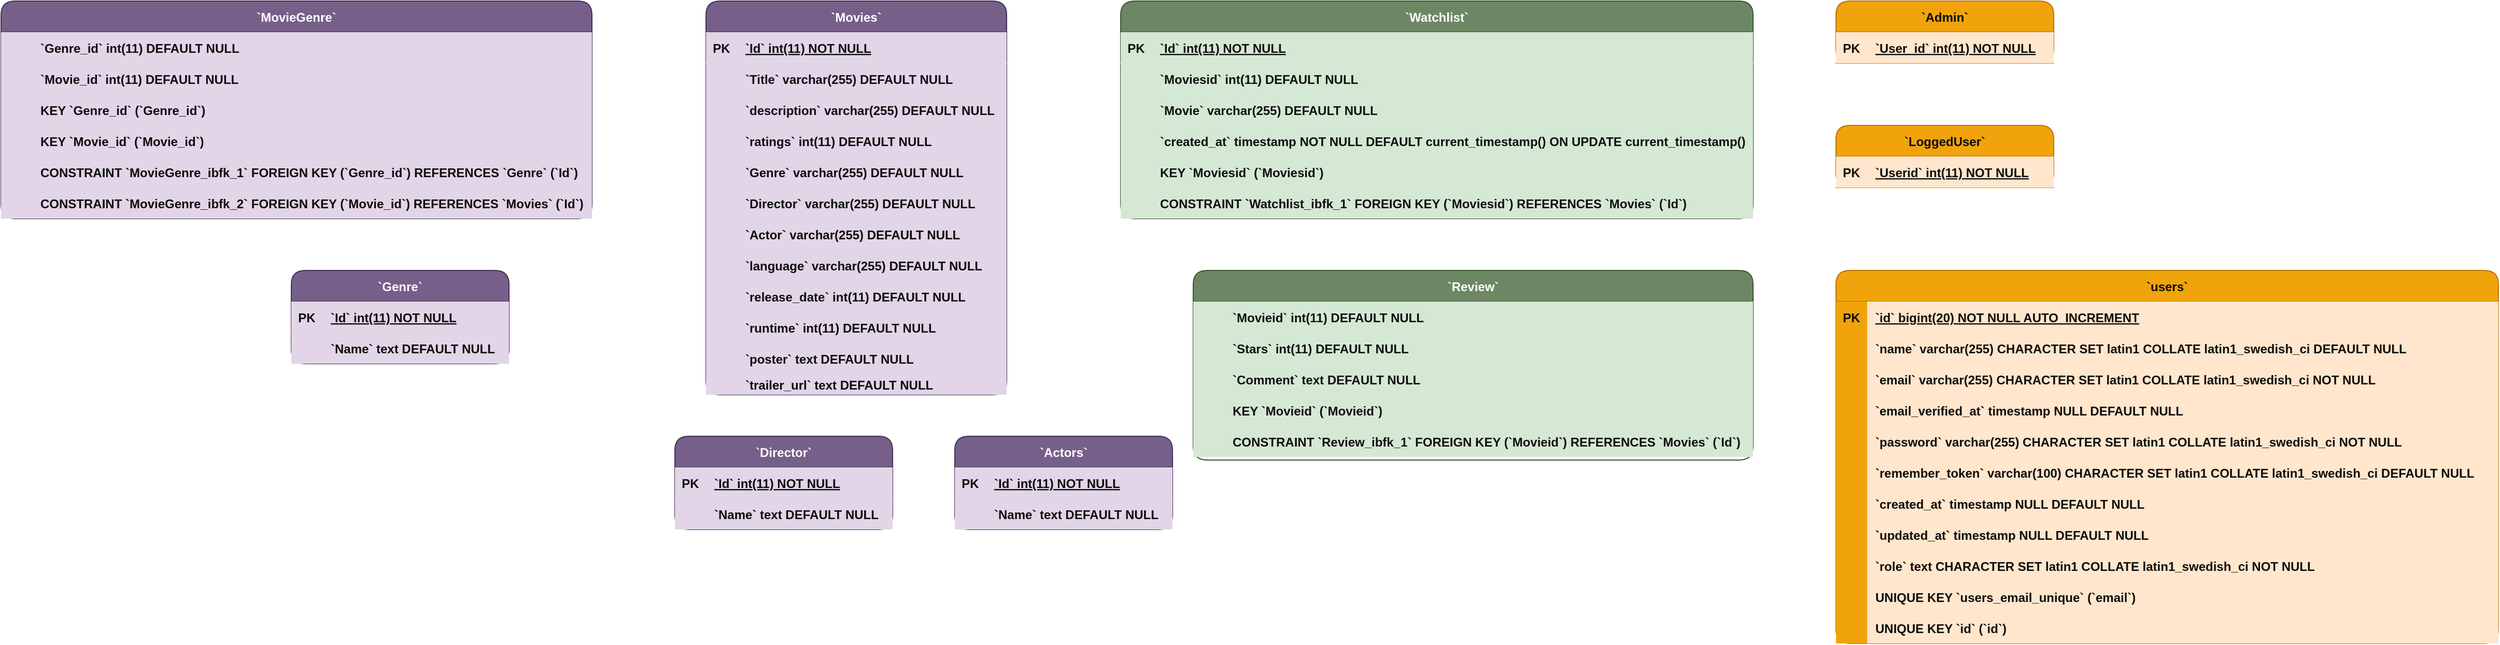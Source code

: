 <mxfile>
    <diagram id="5376sdKJ-PVG1L80QGkr" name="SQL ERD">
        <mxGraphModel dx="4470" dy="2335" grid="1" gridSize="10" guides="1" tooltips="1" connect="1" arrows="1" fold="1" page="0" pageScale="1" pageWidth="850" pageHeight="1100" background="#FFFFFF" math="0" shadow="0">
            <root>
                <mxCell id="0"/>
                <mxCell id="1" parent="0"/>
                <UserObject label="" lucidchartObjectId="zA._Ony1s0Xp" id="35">
                    <mxCell style="html=1;jettySize=18;whiteSpace=wrap;fontSize=13;strokeColor=#ffe342;strokeOpacity=100;strokeWidth=2.3;rounded=1;arcSize=24;edgeStyle=orthogonalEdgeStyle;startArrow=ERmany;startSize=10;endArrow=ERmany;endSize=10;exitX=0.5;exitY=1.007;exitPerimeter=0;entryX=1.002;entryY=0.118;entryPerimeter=0;" parent="1" edge="1">
                        <mxGeometry width="100" height="100" relative="1" as="geometry">
                            <Array as="points"/>
                            <mxPoint x="1410.42" y="248.868" as="targetPoint"/>
                        </mxGeometry>
                    </mxCell>
                </UserObject>
                <mxCell id="97ya8nI3-TbT8D8gCpiC-35" value="`Actors`" style="shape=table;startSize=30;container=1;collapsible=1;childLayout=tableLayout;fixedRows=1;rowLines=0;fontStyle=1;align=center;resizeLast=1;rounded=1;fillColor=#76608a;strokeColor=#432D57;shadow=0;fontColor=#ffffff;" vertex="1" parent="1">
                    <mxGeometry x="-610" width="210" height="90" as="geometry"/>
                </mxCell>
                <mxCell id="97ya8nI3-TbT8D8gCpiC-36" value="" style="shape=tableRow;horizontal=0;startSize=0;swimlaneHead=0;swimlaneBody=0;fillColor=#e1d5e7;collapsible=0;dropTarget=0;points=[[0,0.5],[1,0.5]];portConstraint=eastwest;top=0;left=0;right=0;bottom=1;rounded=1;strokeColor=#9673a6;shadow=0;fontColor=#0d0d0d;fontStyle=1;" vertex="1" parent="97ya8nI3-TbT8D8gCpiC-35">
                    <mxGeometry y="30" width="210" height="30" as="geometry"/>
                </mxCell>
                <mxCell id="97ya8nI3-TbT8D8gCpiC-37" value="PK" style="shape=partialRectangle;overflow=hidden;connectable=0;fillColor=#e1d5e7;top=0;left=0;bottom=0;right=0;fontStyle=1;rounded=1;strokeColor=#9673a6;shadow=0;fontColor=#0d0d0d;" vertex="1" parent="97ya8nI3-TbT8D8gCpiC-36">
                    <mxGeometry width="30" height="30" as="geometry">
                        <mxRectangle width="30" height="30" as="alternateBounds"/>
                    </mxGeometry>
                </mxCell>
                <mxCell id="97ya8nI3-TbT8D8gCpiC-38" value="`Id` int(11) NOT NULL" style="shape=partialRectangle;overflow=hidden;connectable=0;fillColor=#e1d5e7;align=left;top=0;left=0;bottom=0;right=0;spacingLeft=6;fontStyle=5;rounded=1;strokeColor=#9673a6;shadow=0;fontColor=#0d0d0d;" vertex="1" parent="97ya8nI3-TbT8D8gCpiC-36">
                    <mxGeometry x="30" width="180" height="30" as="geometry">
                        <mxRectangle width="180" height="30" as="alternateBounds"/>
                    </mxGeometry>
                </mxCell>
                <mxCell id="97ya8nI3-TbT8D8gCpiC-39" value="" style="shape=tableRow;horizontal=0;startSize=0;swimlaneHead=0;swimlaneBody=0;fillColor=#e1d5e7;collapsible=0;dropTarget=0;points=[[0,0.5],[1,0.5]];portConstraint=eastwest;top=0;left=0;right=0;bottom=0;rounded=1;strokeColor=#9673a6;shadow=0;fontColor=#0d0d0d;fontStyle=1;" vertex="1" parent="97ya8nI3-TbT8D8gCpiC-35">
                    <mxGeometry y="60" width="210" height="30" as="geometry"/>
                </mxCell>
                <mxCell id="97ya8nI3-TbT8D8gCpiC-40" value="" style="shape=partialRectangle;overflow=hidden;connectable=0;fillColor=#e1d5e7;top=0;left=0;bottom=0;right=0;rounded=1;strokeColor=#9673a6;shadow=0;fontColor=#0d0d0d;fontStyle=1;" vertex="1" parent="97ya8nI3-TbT8D8gCpiC-39">
                    <mxGeometry width="30" height="30" as="geometry">
                        <mxRectangle width="30" height="30" as="alternateBounds"/>
                    </mxGeometry>
                </mxCell>
                <mxCell id="97ya8nI3-TbT8D8gCpiC-41" value="`Name` text DEFAULT NULL" style="shape=partialRectangle;overflow=hidden;connectable=0;fillColor=#e1d5e7;align=left;top=0;left=0;bottom=0;right=0;spacingLeft=6;rounded=1;strokeColor=#9673a6;shadow=0;fontColor=#0d0d0d;fontStyle=1;" vertex="1" parent="97ya8nI3-TbT8D8gCpiC-39">
                    <mxGeometry x="30" width="180" height="30" as="geometry">
                        <mxRectangle width="180" height="30" as="alternateBounds"/>
                    </mxGeometry>
                </mxCell>
                <mxCell id="97ya8nI3-TbT8D8gCpiC-42" value="`Admin`" style="shape=table;startSize=30;container=1;collapsible=1;childLayout=tableLayout;fixedRows=1;rowLines=0;fontStyle=1;align=center;resizeLast=1;rounded=1;fillColor=#f0a30a;strokeColor=#BD7000;shadow=0;fontColor=#0d0d0d;" vertex="1" parent="1">
                    <mxGeometry x="240" y="-420" width="210" height="60" as="geometry"/>
                </mxCell>
                <mxCell id="97ya8nI3-TbT8D8gCpiC-43" value="" style="shape=tableRow;horizontal=0;startSize=0;swimlaneHead=0;swimlaneBody=0;fillColor=#ffe6cc;collapsible=0;dropTarget=0;points=[[0,0.5],[1,0.5]];portConstraint=eastwest;top=0;left=0;right=0;bottom=1;rounded=1;strokeColor=#d79b00;shadow=0;fontStyle=1;fontColor=#0d0d0d;" vertex="1" parent="97ya8nI3-TbT8D8gCpiC-42">
                    <mxGeometry y="30" width="210" height="30" as="geometry"/>
                </mxCell>
                <mxCell id="97ya8nI3-TbT8D8gCpiC-44" value="PK" style="shape=partialRectangle;overflow=hidden;connectable=0;fillColor=#ffe6cc;top=0;left=0;bottom=0;right=0;fontStyle=1;rounded=1;strokeColor=#d79b00;shadow=0;fontColor=#0d0d0d;" vertex="1" parent="97ya8nI3-TbT8D8gCpiC-43">
                    <mxGeometry width="30" height="30" as="geometry">
                        <mxRectangle width="30" height="30" as="alternateBounds"/>
                    </mxGeometry>
                </mxCell>
                <mxCell id="97ya8nI3-TbT8D8gCpiC-45" value="`User_id` int(11) NOT NULL" style="shape=partialRectangle;overflow=hidden;connectable=0;fillColor=#ffe6cc;align=left;top=0;left=0;bottom=0;right=0;spacingLeft=6;fontStyle=5;rounded=1;strokeColor=#d79b00;shadow=0;fontColor=#0d0d0d;" vertex="1" parent="97ya8nI3-TbT8D8gCpiC-43">
                    <mxGeometry x="30" width="180" height="30" as="geometry">
                        <mxRectangle width="180" height="30" as="alternateBounds"/>
                    </mxGeometry>
                </mxCell>
                <mxCell id="97ya8nI3-TbT8D8gCpiC-46" value="`Director`" style="shape=table;startSize=30;container=1;collapsible=1;childLayout=tableLayout;fixedRows=1;rowLines=0;fontStyle=1;align=center;resizeLast=1;rounded=1;fillColor=#76608a;strokeColor=#432D57;shadow=0;fontColor=#ffffff;" vertex="1" parent="1">
                    <mxGeometry x="-880" width="210" height="90" as="geometry"/>
                </mxCell>
                <mxCell id="97ya8nI3-TbT8D8gCpiC-47" value="" style="shape=tableRow;horizontal=0;startSize=0;swimlaneHead=0;swimlaneBody=0;fillColor=#e1d5e7;collapsible=0;dropTarget=0;points=[[0,0.5],[1,0.5]];portConstraint=eastwest;top=0;left=0;right=0;bottom=1;rounded=1;strokeColor=#9673a6;shadow=0;fontColor=#0d0d0d;fontStyle=1;" vertex="1" parent="97ya8nI3-TbT8D8gCpiC-46">
                    <mxGeometry y="30" width="210" height="30" as="geometry"/>
                </mxCell>
                <mxCell id="97ya8nI3-TbT8D8gCpiC-48" value="PK" style="shape=partialRectangle;overflow=hidden;connectable=0;fillColor=#e1d5e7;top=0;left=0;bottom=0;right=0;fontStyle=1;rounded=1;strokeColor=#9673a6;shadow=0;fontColor=#0d0d0d;" vertex="1" parent="97ya8nI3-TbT8D8gCpiC-47">
                    <mxGeometry width="30" height="30" as="geometry">
                        <mxRectangle width="30" height="30" as="alternateBounds"/>
                    </mxGeometry>
                </mxCell>
                <mxCell id="97ya8nI3-TbT8D8gCpiC-49" value="`Id` int(11) NOT NULL" style="shape=partialRectangle;overflow=hidden;connectable=0;fillColor=#e1d5e7;align=left;top=0;left=0;bottom=0;right=0;spacingLeft=6;fontStyle=5;rounded=1;strokeColor=#9673a6;shadow=0;fontColor=#0d0d0d;" vertex="1" parent="97ya8nI3-TbT8D8gCpiC-47">
                    <mxGeometry x="30" width="180" height="30" as="geometry">
                        <mxRectangle width="180" height="30" as="alternateBounds"/>
                    </mxGeometry>
                </mxCell>
                <mxCell id="97ya8nI3-TbT8D8gCpiC-50" value="" style="shape=tableRow;horizontal=0;startSize=0;swimlaneHead=0;swimlaneBody=0;fillColor=#e1d5e7;collapsible=0;dropTarget=0;points=[[0,0.5],[1,0.5]];portConstraint=eastwest;top=0;left=0;right=0;bottom=0;rounded=1;strokeColor=#9673a6;shadow=0;fontColor=#0d0d0d;fontStyle=1;" vertex="1" parent="97ya8nI3-TbT8D8gCpiC-46">
                    <mxGeometry y="60" width="210" height="30" as="geometry"/>
                </mxCell>
                <mxCell id="97ya8nI3-TbT8D8gCpiC-51" value="" style="shape=partialRectangle;overflow=hidden;connectable=0;fillColor=#e1d5e7;top=0;left=0;bottom=0;right=0;rounded=1;strokeColor=#9673a6;shadow=0;fontColor=#0d0d0d;fontStyle=1;" vertex="1" parent="97ya8nI3-TbT8D8gCpiC-50">
                    <mxGeometry width="30" height="30" as="geometry">
                        <mxRectangle width="30" height="30" as="alternateBounds"/>
                    </mxGeometry>
                </mxCell>
                <mxCell id="97ya8nI3-TbT8D8gCpiC-52" value="`Name` text DEFAULT NULL" style="shape=partialRectangle;overflow=hidden;connectable=0;fillColor=#e1d5e7;align=left;top=0;left=0;bottom=0;right=0;spacingLeft=6;rounded=1;strokeColor=#9673a6;shadow=0;fontColor=#0d0d0d;fontStyle=1;" vertex="1" parent="97ya8nI3-TbT8D8gCpiC-50">
                    <mxGeometry x="30" width="180" height="30" as="geometry">
                        <mxRectangle width="180" height="30" as="alternateBounds"/>
                    </mxGeometry>
                </mxCell>
                <mxCell id="97ya8nI3-TbT8D8gCpiC-53" value="`Genre`" style="shape=table;startSize=30;container=1;collapsible=1;childLayout=tableLayout;fixedRows=1;rowLines=0;fontStyle=1;align=center;resizeLast=1;rounded=1;fillColor=#76608a;strokeColor=#432D57;shadow=0;fontColor=#ffffff;" vertex="1" parent="1">
                    <mxGeometry x="-1250" y="-160" width="210" height="90" as="geometry"/>
                </mxCell>
                <mxCell id="97ya8nI3-TbT8D8gCpiC-54" value="" style="shape=tableRow;horizontal=0;startSize=0;swimlaneHead=0;swimlaneBody=0;fillColor=#e1d5e7;collapsible=0;dropTarget=0;points=[[0,0.5],[1,0.5]];portConstraint=eastwest;top=0;left=0;right=0;bottom=1;rounded=1;strokeColor=#9673a6;shadow=0;fontColor=#0d0d0d;fontStyle=1;" vertex="1" parent="97ya8nI3-TbT8D8gCpiC-53">
                    <mxGeometry y="30" width="210" height="30" as="geometry"/>
                </mxCell>
                <mxCell id="97ya8nI3-TbT8D8gCpiC-55" value="PK" style="shape=partialRectangle;overflow=hidden;connectable=0;fillColor=#e1d5e7;top=0;left=0;bottom=0;right=0;fontStyle=1;rounded=1;strokeColor=#9673a6;shadow=0;fontColor=#0d0d0d;" vertex="1" parent="97ya8nI3-TbT8D8gCpiC-54">
                    <mxGeometry width="30" height="30" as="geometry">
                        <mxRectangle width="30" height="30" as="alternateBounds"/>
                    </mxGeometry>
                </mxCell>
                <mxCell id="97ya8nI3-TbT8D8gCpiC-56" value="`Id` int(11) NOT NULL" style="shape=partialRectangle;overflow=hidden;connectable=0;fillColor=#e1d5e7;align=left;top=0;left=0;bottom=0;right=0;spacingLeft=6;fontStyle=5;rounded=1;strokeColor=#9673a6;shadow=0;fontColor=#0d0d0d;" vertex="1" parent="97ya8nI3-TbT8D8gCpiC-54">
                    <mxGeometry x="30" width="180" height="30" as="geometry">
                        <mxRectangle width="180" height="30" as="alternateBounds"/>
                    </mxGeometry>
                </mxCell>
                <mxCell id="97ya8nI3-TbT8D8gCpiC-57" value="" style="shape=tableRow;horizontal=0;startSize=0;swimlaneHead=0;swimlaneBody=0;fillColor=#e1d5e7;collapsible=0;dropTarget=0;points=[[0,0.5],[1,0.5]];portConstraint=eastwest;top=0;left=0;right=0;bottom=0;rounded=1;strokeColor=#9673a6;shadow=0;fontColor=#0d0d0d;fontStyle=1;" vertex="1" parent="97ya8nI3-TbT8D8gCpiC-53">
                    <mxGeometry y="60" width="210" height="30" as="geometry"/>
                </mxCell>
                <mxCell id="97ya8nI3-TbT8D8gCpiC-58" value="" style="shape=partialRectangle;overflow=hidden;connectable=0;fillColor=#e1d5e7;top=0;left=0;bottom=0;right=0;rounded=1;strokeColor=#9673a6;shadow=0;fontColor=#0d0d0d;fontStyle=1;" vertex="1" parent="97ya8nI3-TbT8D8gCpiC-57">
                    <mxGeometry width="30" height="30" as="geometry">
                        <mxRectangle width="30" height="30" as="alternateBounds"/>
                    </mxGeometry>
                </mxCell>
                <mxCell id="97ya8nI3-TbT8D8gCpiC-59" value="`Name` text DEFAULT NULL" style="shape=partialRectangle;overflow=hidden;connectable=0;fillColor=#e1d5e7;align=left;top=0;left=0;bottom=0;right=0;spacingLeft=6;rounded=1;strokeColor=#9673a6;shadow=0;fontColor=#0d0d0d;fontStyle=1;" vertex="1" parent="97ya8nI3-TbT8D8gCpiC-57">
                    <mxGeometry x="30" width="180" height="30" as="geometry">
                        <mxRectangle width="180" height="30" as="alternateBounds"/>
                    </mxGeometry>
                </mxCell>
                <mxCell id="97ya8nI3-TbT8D8gCpiC-60" value="`LoggedUser`" style="shape=table;startSize=30;container=1;collapsible=1;childLayout=tableLayout;fixedRows=1;rowLines=0;fontStyle=1;align=center;resizeLast=1;rounded=1;fillColor=#f0a30a;strokeColor=#BD7000;shadow=0;fontColor=#0d0d0d;" vertex="1" parent="1">
                    <mxGeometry x="240" y="-300" width="210" height="60" as="geometry"/>
                </mxCell>
                <mxCell id="97ya8nI3-TbT8D8gCpiC-61" value="" style="shape=tableRow;horizontal=0;startSize=0;swimlaneHead=0;swimlaneBody=0;fillColor=#ffe6cc;collapsible=0;dropTarget=0;points=[[0,0.5],[1,0.5]];portConstraint=eastwest;top=0;left=0;right=0;bottom=1;rounded=1;strokeColor=#d79b00;shadow=0;fontStyle=1;fontColor=#0d0d0d;" vertex="1" parent="97ya8nI3-TbT8D8gCpiC-60">
                    <mxGeometry y="30" width="210" height="30" as="geometry"/>
                </mxCell>
                <mxCell id="97ya8nI3-TbT8D8gCpiC-62" value="PK" style="shape=partialRectangle;overflow=hidden;connectable=0;fillColor=#ffe6cc;top=0;left=0;bottom=0;right=0;fontStyle=1;rounded=1;strokeColor=#d79b00;shadow=0;fontColor=#0d0d0d;" vertex="1" parent="97ya8nI3-TbT8D8gCpiC-61">
                    <mxGeometry width="30" height="30" as="geometry">
                        <mxRectangle width="30" height="30" as="alternateBounds"/>
                    </mxGeometry>
                </mxCell>
                <mxCell id="97ya8nI3-TbT8D8gCpiC-63" value="`Userid` int(11) NOT NULL" style="shape=partialRectangle;overflow=hidden;connectable=0;fillColor=#ffe6cc;align=left;top=0;left=0;bottom=0;right=0;spacingLeft=6;fontStyle=5;rounded=1;strokeColor=#d79b00;shadow=0;fontColor=#0d0d0d;" vertex="1" parent="97ya8nI3-TbT8D8gCpiC-61">
                    <mxGeometry x="30" width="180" height="30" as="geometry">
                        <mxRectangle width="180" height="30" as="alternateBounds"/>
                    </mxGeometry>
                </mxCell>
                <mxCell id="97ya8nI3-TbT8D8gCpiC-64" value="`MovieGenre`" style="shape=table;startSize=30;container=1;collapsible=1;childLayout=tableLayout;fixedRows=1;rowLines=0;fontStyle=1;align=center;resizeLast=1;rounded=1;shadow=0;fillColor=#76608a;fontColor=#ffffff;strokeColor=#432D57;" vertex="1" parent="1">
                    <mxGeometry x="-1530" y="-420" width="570" height="210" as="geometry"/>
                </mxCell>
                <mxCell id="97ya8nI3-TbT8D8gCpiC-65" value="" style="shape=tableRow;horizontal=0;startSize=0;swimlaneHead=0;swimlaneBody=0;fillColor=#e1d5e7;collapsible=0;dropTarget=0;points=[[0,0.5],[1,0.5]];portConstraint=eastwest;top=0;left=0;right=0;bottom=0;rounded=1;strokeColor=#9673a6;shadow=0;fontColor=#0d0d0d;fontStyle=1;" vertex="1" parent="97ya8nI3-TbT8D8gCpiC-64">
                    <mxGeometry y="30" width="570" height="30" as="geometry"/>
                </mxCell>
                <mxCell id="97ya8nI3-TbT8D8gCpiC-66" value="" style="shape=partialRectangle;overflow=hidden;connectable=0;fillColor=#e1d5e7;top=0;left=0;bottom=0;right=0;rounded=1;strokeColor=#9673a6;shadow=0;fontColor=#0d0d0d;fontStyle=1;" vertex="1" parent="97ya8nI3-TbT8D8gCpiC-65">
                    <mxGeometry width="30" height="30" as="geometry">
                        <mxRectangle width="30" height="30" as="alternateBounds"/>
                    </mxGeometry>
                </mxCell>
                <mxCell id="97ya8nI3-TbT8D8gCpiC-67" value="`Genre_id` int(11) DEFAULT NULL" style="shape=partialRectangle;overflow=hidden;connectable=0;fillColor=#e1d5e7;align=left;top=0;left=0;bottom=0;right=0;spacingLeft=6;rounded=1;strokeColor=#9673a6;shadow=0;fontColor=#0d0d0d;fontStyle=1;" vertex="1" parent="97ya8nI3-TbT8D8gCpiC-65">
                    <mxGeometry x="30" width="540" height="30" as="geometry">
                        <mxRectangle width="540" height="30" as="alternateBounds"/>
                    </mxGeometry>
                </mxCell>
                <mxCell id="97ya8nI3-TbT8D8gCpiC-68" value="" style="shape=tableRow;horizontal=0;startSize=0;swimlaneHead=0;swimlaneBody=0;fillColor=#e1d5e7;collapsible=0;dropTarget=0;points=[[0,0.5],[1,0.5]];portConstraint=eastwest;top=0;left=0;right=0;bottom=0;rounded=1;strokeColor=#9673a6;shadow=0;fontColor=#0d0d0d;fontStyle=1;" vertex="1" parent="97ya8nI3-TbT8D8gCpiC-64">
                    <mxGeometry y="60" width="570" height="30" as="geometry"/>
                </mxCell>
                <mxCell id="97ya8nI3-TbT8D8gCpiC-69" value="" style="shape=partialRectangle;overflow=hidden;connectable=0;fillColor=#e1d5e7;top=0;left=0;bottom=0;right=0;rounded=1;strokeColor=#9673a6;shadow=0;fontColor=#0d0d0d;fontStyle=1;" vertex="1" parent="97ya8nI3-TbT8D8gCpiC-68">
                    <mxGeometry width="30" height="30" as="geometry">
                        <mxRectangle width="30" height="30" as="alternateBounds"/>
                    </mxGeometry>
                </mxCell>
                <mxCell id="97ya8nI3-TbT8D8gCpiC-70" value="`Movie_id` int(11) DEFAULT NULL" style="shape=partialRectangle;overflow=hidden;connectable=0;fillColor=#e1d5e7;align=left;top=0;left=0;bottom=0;right=0;spacingLeft=6;rounded=1;strokeColor=#9673a6;shadow=0;fontColor=#0d0d0d;fontStyle=1;" vertex="1" parent="97ya8nI3-TbT8D8gCpiC-68">
                    <mxGeometry x="30" width="540" height="30" as="geometry">
                        <mxRectangle width="540" height="30" as="alternateBounds"/>
                    </mxGeometry>
                </mxCell>
                <mxCell id="97ya8nI3-TbT8D8gCpiC-71" value="" style="shape=tableRow;horizontal=0;startSize=0;swimlaneHead=0;swimlaneBody=0;fillColor=#e1d5e7;collapsible=0;dropTarget=0;points=[[0,0.5],[1,0.5]];portConstraint=eastwest;top=0;left=0;right=0;bottom=0;rounded=1;strokeColor=#9673a6;shadow=0;fontColor=#0d0d0d;fontStyle=1;" vertex="1" parent="97ya8nI3-TbT8D8gCpiC-64">
                    <mxGeometry y="90" width="570" height="30" as="geometry"/>
                </mxCell>
                <mxCell id="97ya8nI3-TbT8D8gCpiC-72" value="" style="shape=partialRectangle;overflow=hidden;connectable=0;fillColor=#e1d5e7;top=0;left=0;bottom=0;right=0;rounded=1;strokeColor=#9673a6;shadow=0;fontColor=#0d0d0d;fontStyle=1;" vertex="1" parent="97ya8nI3-TbT8D8gCpiC-71">
                    <mxGeometry width="30" height="30" as="geometry">
                        <mxRectangle width="30" height="30" as="alternateBounds"/>
                    </mxGeometry>
                </mxCell>
                <mxCell id="97ya8nI3-TbT8D8gCpiC-73" value="KEY `Genre_id` (`Genre_id`)" style="shape=partialRectangle;overflow=hidden;connectable=0;fillColor=#e1d5e7;align=left;top=0;left=0;bottom=0;right=0;spacingLeft=6;rounded=1;strokeColor=#9673a6;shadow=0;fontColor=#0d0d0d;fontStyle=1;" vertex="1" parent="97ya8nI3-TbT8D8gCpiC-71">
                    <mxGeometry x="30" width="540" height="30" as="geometry">
                        <mxRectangle width="540" height="30" as="alternateBounds"/>
                    </mxGeometry>
                </mxCell>
                <mxCell id="97ya8nI3-TbT8D8gCpiC-74" value="" style="shape=tableRow;horizontal=0;startSize=0;swimlaneHead=0;swimlaneBody=0;fillColor=#e1d5e7;collapsible=0;dropTarget=0;points=[[0,0.5],[1,0.5]];portConstraint=eastwest;top=0;left=0;right=0;bottom=0;rounded=1;strokeColor=#9673a6;shadow=0;fontColor=#0d0d0d;fontStyle=1;" vertex="1" parent="97ya8nI3-TbT8D8gCpiC-64">
                    <mxGeometry y="120" width="570" height="30" as="geometry"/>
                </mxCell>
                <mxCell id="97ya8nI3-TbT8D8gCpiC-75" value="" style="shape=partialRectangle;overflow=hidden;connectable=0;fillColor=#e1d5e7;top=0;left=0;bottom=0;right=0;rounded=1;strokeColor=#9673a6;shadow=0;fontColor=#0d0d0d;fontStyle=1;" vertex="1" parent="97ya8nI3-TbT8D8gCpiC-74">
                    <mxGeometry width="30" height="30" as="geometry">
                        <mxRectangle width="30" height="30" as="alternateBounds"/>
                    </mxGeometry>
                </mxCell>
                <mxCell id="97ya8nI3-TbT8D8gCpiC-76" value="KEY `Movie_id` (`Movie_id`)" style="shape=partialRectangle;overflow=hidden;connectable=0;fillColor=#e1d5e7;align=left;top=0;left=0;bottom=0;right=0;spacingLeft=6;rounded=1;strokeColor=#9673a6;shadow=0;fontColor=#0d0d0d;fontStyle=1;" vertex="1" parent="97ya8nI3-TbT8D8gCpiC-74">
                    <mxGeometry x="30" width="540" height="30" as="geometry">
                        <mxRectangle width="540" height="30" as="alternateBounds"/>
                    </mxGeometry>
                </mxCell>
                <mxCell id="97ya8nI3-TbT8D8gCpiC-77" value="" style="shape=tableRow;horizontal=0;startSize=0;swimlaneHead=0;swimlaneBody=0;fillColor=#e1d5e7;collapsible=0;dropTarget=0;points=[[0,0.5],[1,0.5]];portConstraint=eastwest;top=0;left=0;right=0;bottom=0;rounded=1;strokeColor=#9673a6;shadow=0;fontColor=#0d0d0d;fontStyle=1;" vertex="1" parent="97ya8nI3-TbT8D8gCpiC-64">
                    <mxGeometry y="150" width="570" height="30" as="geometry"/>
                </mxCell>
                <mxCell id="97ya8nI3-TbT8D8gCpiC-78" value="" style="shape=partialRectangle;overflow=hidden;connectable=0;fillColor=#e1d5e7;top=0;left=0;bottom=0;right=0;rounded=1;strokeColor=#9673a6;shadow=0;fontColor=#0d0d0d;fontStyle=1;" vertex="1" parent="97ya8nI3-TbT8D8gCpiC-77">
                    <mxGeometry width="30" height="30" as="geometry">
                        <mxRectangle width="30" height="30" as="alternateBounds"/>
                    </mxGeometry>
                </mxCell>
                <mxCell id="97ya8nI3-TbT8D8gCpiC-79" value="CONSTRAINT `MovieGenre_ibfk_1` FOREIGN KEY (`Genre_id`) REFERENCES `Genre` (`Id`)" style="shape=partialRectangle;overflow=hidden;connectable=0;fillColor=#e1d5e7;align=left;top=0;left=0;bottom=0;right=0;spacingLeft=6;rounded=1;strokeColor=#9673a6;shadow=0;fontColor=#0d0d0d;fontStyle=1;" vertex="1" parent="97ya8nI3-TbT8D8gCpiC-77">
                    <mxGeometry x="30" width="540" height="30" as="geometry">
                        <mxRectangle width="540" height="30" as="alternateBounds"/>
                    </mxGeometry>
                </mxCell>
                <mxCell id="97ya8nI3-TbT8D8gCpiC-80" value="" style="shape=tableRow;horizontal=0;startSize=0;swimlaneHead=0;swimlaneBody=0;fillColor=#e1d5e7;collapsible=0;dropTarget=0;points=[[0,0.5],[1,0.5]];portConstraint=eastwest;top=0;left=0;right=0;bottom=0;rounded=1;strokeColor=#9673a6;shadow=0;fontColor=#0d0d0d;fontStyle=1;" vertex="1" parent="97ya8nI3-TbT8D8gCpiC-64">
                    <mxGeometry y="180" width="570" height="30" as="geometry"/>
                </mxCell>
                <mxCell id="97ya8nI3-TbT8D8gCpiC-81" value="" style="shape=partialRectangle;overflow=hidden;connectable=0;fillColor=#e1d5e7;top=0;left=0;bottom=0;right=0;rounded=1;strokeColor=#9673a6;shadow=0;fontColor=#0d0d0d;fontStyle=1;" vertex="1" parent="97ya8nI3-TbT8D8gCpiC-80">
                    <mxGeometry width="30" height="30" as="geometry">
                        <mxRectangle width="30" height="30" as="alternateBounds"/>
                    </mxGeometry>
                </mxCell>
                <mxCell id="97ya8nI3-TbT8D8gCpiC-82" value="CONSTRAINT `MovieGenre_ibfk_2` FOREIGN KEY (`Movie_id`) REFERENCES `Movies` (`Id`)" style="shape=partialRectangle;overflow=hidden;connectable=0;fillColor=#e1d5e7;align=left;top=0;left=0;bottom=0;right=0;spacingLeft=6;rounded=1;strokeColor=#9673a6;shadow=0;fontColor=#0d0d0d;fontStyle=1;" vertex="1" parent="97ya8nI3-TbT8D8gCpiC-80">
                    <mxGeometry x="30" width="540" height="30" as="geometry">
                        <mxRectangle width="540" height="30" as="alternateBounds"/>
                    </mxGeometry>
                </mxCell>
                <mxCell id="97ya8nI3-TbT8D8gCpiC-83" value="`Movies`" style="shape=table;startSize=30;container=1;collapsible=1;childLayout=tableLayout;fixedRows=1;rowLines=0;fontStyle=1;align=center;resizeLast=1;rounded=1;fillColor=#76608a;strokeColor=#432D57;shadow=0;fontColor=#ffffff;" vertex="1" parent="1">
                    <mxGeometry x="-850" y="-420" width="290" height="380" as="geometry"/>
                </mxCell>
                <mxCell id="97ya8nI3-TbT8D8gCpiC-84" value="" style="shape=tableRow;horizontal=0;startSize=0;swimlaneHead=0;swimlaneBody=0;fillColor=#e1d5e7;collapsible=0;dropTarget=0;points=[[0,0.5],[1,0.5]];portConstraint=eastwest;top=0;left=0;right=0;bottom=1;rounded=1;strokeColor=#9673a6;shadow=0;fontColor=#0d0d0d;fontStyle=1;" vertex="1" parent="97ya8nI3-TbT8D8gCpiC-83">
                    <mxGeometry y="30" width="290" height="30" as="geometry"/>
                </mxCell>
                <mxCell id="97ya8nI3-TbT8D8gCpiC-85" value="PK" style="shape=partialRectangle;overflow=hidden;connectable=0;fillColor=#e1d5e7;top=0;left=0;bottom=0;right=0;fontStyle=1;rounded=1;strokeColor=#9673a6;shadow=0;fontColor=#0d0d0d;" vertex="1" parent="97ya8nI3-TbT8D8gCpiC-84">
                    <mxGeometry width="30" height="30" as="geometry">
                        <mxRectangle width="30" height="30" as="alternateBounds"/>
                    </mxGeometry>
                </mxCell>
                <mxCell id="97ya8nI3-TbT8D8gCpiC-86" value="`Id` int(11) NOT NULL" style="shape=partialRectangle;overflow=hidden;connectable=0;fillColor=#e1d5e7;align=left;top=0;left=0;bottom=0;right=0;spacingLeft=6;fontStyle=5;rounded=1;strokeColor=#9673a6;shadow=0;fontColor=#0d0d0d;" vertex="1" parent="97ya8nI3-TbT8D8gCpiC-84">
                    <mxGeometry x="30" width="260" height="30" as="geometry">
                        <mxRectangle width="260" height="30" as="alternateBounds"/>
                    </mxGeometry>
                </mxCell>
                <mxCell id="97ya8nI3-TbT8D8gCpiC-87" value="" style="shape=tableRow;horizontal=0;startSize=0;swimlaneHead=0;swimlaneBody=0;fillColor=#e1d5e7;collapsible=0;dropTarget=0;points=[[0,0.5],[1,0.5]];portConstraint=eastwest;top=0;left=0;right=0;bottom=0;rounded=1;strokeColor=#9673a6;shadow=0;fontColor=#0d0d0d;fontStyle=1;" vertex="1" parent="97ya8nI3-TbT8D8gCpiC-83">
                    <mxGeometry y="60" width="290" height="30" as="geometry"/>
                </mxCell>
                <mxCell id="97ya8nI3-TbT8D8gCpiC-88" value="" style="shape=partialRectangle;overflow=hidden;connectable=0;fillColor=#e1d5e7;top=0;left=0;bottom=0;right=0;rounded=1;strokeColor=#9673a6;shadow=0;fontColor=#0d0d0d;fontStyle=1;" vertex="1" parent="97ya8nI3-TbT8D8gCpiC-87">
                    <mxGeometry width="30" height="30" as="geometry">
                        <mxRectangle width="30" height="30" as="alternateBounds"/>
                    </mxGeometry>
                </mxCell>
                <mxCell id="97ya8nI3-TbT8D8gCpiC-89" value="`Title` varchar(255) DEFAULT NULL" style="shape=partialRectangle;overflow=hidden;connectable=0;fillColor=#e1d5e7;align=left;top=0;left=0;bottom=0;right=0;spacingLeft=6;rounded=1;strokeColor=#9673a6;shadow=0;fontColor=#0d0d0d;fontStyle=1;" vertex="1" parent="97ya8nI3-TbT8D8gCpiC-87">
                    <mxGeometry x="30" width="260" height="30" as="geometry">
                        <mxRectangle width="260" height="30" as="alternateBounds"/>
                    </mxGeometry>
                </mxCell>
                <mxCell id="97ya8nI3-TbT8D8gCpiC-90" value="" style="shape=tableRow;horizontal=0;startSize=0;swimlaneHead=0;swimlaneBody=0;fillColor=#e1d5e7;collapsible=0;dropTarget=0;points=[[0,0.5],[1,0.5]];portConstraint=eastwest;top=0;left=0;right=0;bottom=0;rounded=1;strokeColor=#9673a6;shadow=0;fontColor=#0d0d0d;fontStyle=1;" vertex="1" parent="97ya8nI3-TbT8D8gCpiC-83">
                    <mxGeometry y="90" width="290" height="30" as="geometry"/>
                </mxCell>
                <mxCell id="97ya8nI3-TbT8D8gCpiC-91" value="" style="shape=partialRectangle;overflow=hidden;connectable=0;fillColor=#e1d5e7;top=0;left=0;bottom=0;right=0;rounded=1;strokeColor=#9673a6;shadow=0;fontColor=#0d0d0d;fontStyle=1;" vertex="1" parent="97ya8nI3-TbT8D8gCpiC-90">
                    <mxGeometry width="30" height="30" as="geometry">
                        <mxRectangle width="30" height="30" as="alternateBounds"/>
                    </mxGeometry>
                </mxCell>
                <mxCell id="97ya8nI3-TbT8D8gCpiC-92" value="`description` varchar(255) DEFAULT NULL" style="shape=partialRectangle;overflow=hidden;connectable=0;fillColor=#e1d5e7;align=left;top=0;left=0;bottom=0;right=0;spacingLeft=6;rounded=1;strokeColor=#9673a6;shadow=0;fontColor=#0d0d0d;fontStyle=1;" vertex="1" parent="97ya8nI3-TbT8D8gCpiC-90">
                    <mxGeometry x="30" width="260" height="30" as="geometry">
                        <mxRectangle width="260" height="30" as="alternateBounds"/>
                    </mxGeometry>
                </mxCell>
                <mxCell id="97ya8nI3-TbT8D8gCpiC-93" value="" style="shape=tableRow;horizontal=0;startSize=0;swimlaneHead=0;swimlaneBody=0;fillColor=#e1d5e7;collapsible=0;dropTarget=0;points=[[0,0.5],[1,0.5]];portConstraint=eastwest;top=0;left=0;right=0;bottom=0;rounded=1;strokeColor=#9673a6;shadow=0;fontColor=#0d0d0d;fontStyle=1;" vertex="1" parent="97ya8nI3-TbT8D8gCpiC-83">
                    <mxGeometry y="120" width="290" height="30" as="geometry"/>
                </mxCell>
                <mxCell id="97ya8nI3-TbT8D8gCpiC-94" value="" style="shape=partialRectangle;overflow=hidden;connectable=0;fillColor=#e1d5e7;top=0;left=0;bottom=0;right=0;rounded=1;strokeColor=#9673a6;shadow=0;fontColor=#0d0d0d;fontStyle=1;" vertex="1" parent="97ya8nI3-TbT8D8gCpiC-93">
                    <mxGeometry width="30" height="30" as="geometry">
                        <mxRectangle width="30" height="30" as="alternateBounds"/>
                    </mxGeometry>
                </mxCell>
                <mxCell id="97ya8nI3-TbT8D8gCpiC-95" value="`ratings` int(11) DEFAULT NULL" style="shape=partialRectangle;overflow=hidden;connectable=0;fillColor=#e1d5e7;align=left;top=0;left=0;bottom=0;right=0;spacingLeft=6;rounded=1;strokeColor=#9673a6;shadow=0;fontColor=#0d0d0d;fontStyle=1;" vertex="1" parent="97ya8nI3-TbT8D8gCpiC-93">
                    <mxGeometry x="30" width="260" height="30" as="geometry">
                        <mxRectangle width="260" height="30" as="alternateBounds"/>
                    </mxGeometry>
                </mxCell>
                <mxCell id="97ya8nI3-TbT8D8gCpiC-96" value="" style="shape=tableRow;horizontal=0;startSize=0;swimlaneHead=0;swimlaneBody=0;fillColor=#e1d5e7;collapsible=0;dropTarget=0;points=[[0,0.5],[1,0.5]];portConstraint=eastwest;top=0;left=0;right=0;bottom=0;rounded=1;strokeColor=#9673a6;shadow=0;fontColor=#0d0d0d;fontStyle=1;" vertex="1" parent="97ya8nI3-TbT8D8gCpiC-83">
                    <mxGeometry y="150" width="290" height="30" as="geometry"/>
                </mxCell>
                <mxCell id="97ya8nI3-TbT8D8gCpiC-97" value="" style="shape=partialRectangle;overflow=hidden;connectable=0;fillColor=#e1d5e7;top=0;left=0;bottom=0;right=0;rounded=1;strokeColor=#9673a6;shadow=0;fontColor=#0d0d0d;fontStyle=1;" vertex="1" parent="97ya8nI3-TbT8D8gCpiC-96">
                    <mxGeometry width="30" height="30" as="geometry">
                        <mxRectangle width="30" height="30" as="alternateBounds"/>
                    </mxGeometry>
                </mxCell>
                <mxCell id="97ya8nI3-TbT8D8gCpiC-98" value="`Genre` varchar(255) DEFAULT NULL" style="shape=partialRectangle;overflow=hidden;connectable=0;fillColor=#e1d5e7;align=left;top=0;left=0;bottom=0;right=0;spacingLeft=6;rounded=1;strokeColor=#9673a6;shadow=0;fontColor=#0d0d0d;fontStyle=1;" vertex="1" parent="97ya8nI3-TbT8D8gCpiC-96">
                    <mxGeometry x="30" width="260" height="30" as="geometry">
                        <mxRectangle width="260" height="30" as="alternateBounds"/>
                    </mxGeometry>
                </mxCell>
                <mxCell id="97ya8nI3-TbT8D8gCpiC-99" value="" style="shape=tableRow;horizontal=0;startSize=0;swimlaneHead=0;swimlaneBody=0;fillColor=#e1d5e7;collapsible=0;dropTarget=0;points=[[0,0.5],[1,0.5]];portConstraint=eastwest;top=0;left=0;right=0;bottom=0;rounded=1;strokeColor=#9673a6;shadow=0;fontColor=#0d0d0d;fontStyle=1;" vertex="1" parent="97ya8nI3-TbT8D8gCpiC-83">
                    <mxGeometry y="180" width="290" height="30" as="geometry"/>
                </mxCell>
                <mxCell id="97ya8nI3-TbT8D8gCpiC-100" value="" style="shape=partialRectangle;overflow=hidden;connectable=0;fillColor=#e1d5e7;top=0;left=0;bottom=0;right=0;rounded=1;strokeColor=#9673a6;shadow=0;fontColor=#0d0d0d;fontStyle=1;" vertex="1" parent="97ya8nI3-TbT8D8gCpiC-99">
                    <mxGeometry width="30" height="30" as="geometry">
                        <mxRectangle width="30" height="30" as="alternateBounds"/>
                    </mxGeometry>
                </mxCell>
                <mxCell id="97ya8nI3-TbT8D8gCpiC-101" value="`Director` varchar(255) DEFAULT NULL" style="shape=partialRectangle;overflow=hidden;connectable=0;fillColor=#e1d5e7;align=left;top=0;left=0;bottom=0;right=0;spacingLeft=6;rounded=1;strokeColor=#9673a6;shadow=0;fontColor=#0d0d0d;fontStyle=1;" vertex="1" parent="97ya8nI3-TbT8D8gCpiC-99">
                    <mxGeometry x="30" width="260" height="30" as="geometry">
                        <mxRectangle width="260" height="30" as="alternateBounds"/>
                    </mxGeometry>
                </mxCell>
                <mxCell id="97ya8nI3-TbT8D8gCpiC-102" value="" style="shape=tableRow;horizontal=0;startSize=0;swimlaneHead=0;swimlaneBody=0;fillColor=#e1d5e7;collapsible=0;dropTarget=0;points=[[0,0.5],[1,0.5]];portConstraint=eastwest;top=0;left=0;right=0;bottom=0;rounded=1;strokeColor=#9673a6;shadow=0;fontColor=#0d0d0d;fontStyle=1;" vertex="1" parent="97ya8nI3-TbT8D8gCpiC-83">
                    <mxGeometry y="210" width="290" height="30" as="geometry"/>
                </mxCell>
                <mxCell id="97ya8nI3-TbT8D8gCpiC-103" value="" style="shape=partialRectangle;overflow=hidden;connectable=0;fillColor=#e1d5e7;top=0;left=0;bottom=0;right=0;rounded=1;strokeColor=#9673a6;shadow=0;fontColor=#0d0d0d;fontStyle=1;" vertex="1" parent="97ya8nI3-TbT8D8gCpiC-102">
                    <mxGeometry width="30" height="30" as="geometry">
                        <mxRectangle width="30" height="30" as="alternateBounds"/>
                    </mxGeometry>
                </mxCell>
                <mxCell id="97ya8nI3-TbT8D8gCpiC-104" value="`Actor` varchar(255) DEFAULT NULL" style="shape=partialRectangle;overflow=hidden;connectable=0;fillColor=#e1d5e7;align=left;top=0;left=0;bottom=0;right=0;spacingLeft=6;rounded=1;strokeColor=#9673a6;shadow=0;fontColor=#0d0d0d;fontStyle=1;" vertex="1" parent="97ya8nI3-TbT8D8gCpiC-102">
                    <mxGeometry x="30" width="260" height="30" as="geometry">
                        <mxRectangle width="260" height="30" as="alternateBounds"/>
                    </mxGeometry>
                </mxCell>
                <mxCell id="97ya8nI3-TbT8D8gCpiC-105" value="" style="shape=tableRow;horizontal=0;startSize=0;swimlaneHead=0;swimlaneBody=0;fillColor=#e1d5e7;collapsible=0;dropTarget=0;points=[[0,0.5],[1,0.5]];portConstraint=eastwest;top=0;left=0;right=0;bottom=0;rounded=1;strokeColor=#9673a6;shadow=0;fontColor=#0d0d0d;fontStyle=1;" vertex="1" parent="97ya8nI3-TbT8D8gCpiC-83">
                    <mxGeometry y="240" width="290" height="30" as="geometry"/>
                </mxCell>
                <mxCell id="97ya8nI3-TbT8D8gCpiC-106" value="" style="shape=partialRectangle;overflow=hidden;connectable=0;fillColor=#e1d5e7;top=0;left=0;bottom=0;right=0;rounded=1;strokeColor=#9673a6;shadow=0;fontColor=#0d0d0d;fontStyle=1;" vertex="1" parent="97ya8nI3-TbT8D8gCpiC-105">
                    <mxGeometry width="30" height="30" as="geometry">
                        <mxRectangle width="30" height="30" as="alternateBounds"/>
                    </mxGeometry>
                </mxCell>
                <mxCell id="97ya8nI3-TbT8D8gCpiC-107" value="`language` varchar(255) DEFAULT NULL" style="shape=partialRectangle;overflow=hidden;connectable=0;fillColor=#e1d5e7;align=left;top=0;left=0;bottom=0;right=0;spacingLeft=6;rounded=1;strokeColor=#9673a6;shadow=0;fontColor=#0d0d0d;fontStyle=1;" vertex="1" parent="97ya8nI3-TbT8D8gCpiC-105">
                    <mxGeometry x="30" width="260" height="30" as="geometry">
                        <mxRectangle width="260" height="30" as="alternateBounds"/>
                    </mxGeometry>
                </mxCell>
                <mxCell id="97ya8nI3-TbT8D8gCpiC-108" value="" style="shape=tableRow;horizontal=0;startSize=0;swimlaneHead=0;swimlaneBody=0;fillColor=#e1d5e7;collapsible=0;dropTarget=0;points=[[0,0.5],[1,0.5]];portConstraint=eastwest;top=0;left=0;right=0;bottom=0;rounded=1;strokeColor=#9673a6;shadow=0;fontColor=#0d0d0d;fontStyle=1;" vertex="1" parent="97ya8nI3-TbT8D8gCpiC-83">
                    <mxGeometry y="270" width="290" height="30" as="geometry"/>
                </mxCell>
                <mxCell id="97ya8nI3-TbT8D8gCpiC-109" value="" style="shape=partialRectangle;overflow=hidden;connectable=0;fillColor=#e1d5e7;top=0;left=0;bottom=0;right=0;rounded=1;strokeColor=#9673a6;shadow=0;fontColor=#0d0d0d;fontStyle=1;" vertex="1" parent="97ya8nI3-TbT8D8gCpiC-108">
                    <mxGeometry width="30" height="30" as="geometry">
                        <mxRectangle width="30" height="30" as="alternateBounds"/>
                    </mxGeometry>
                </mxCell>
                <mxCell id="97ya8nI3-TbT8D8gCpiC-110" value="`release_date` int(11) DEFAULT NULL" style="shape=partialRectangle;overflow=hidden;connectable=0;fillColor=#e1d5e7;align=left;top=0;left=0;bottom=0;right=0;spacingLeft=6;rounded=1;strokeColor=#9673a6;shadow=0;fontColor=#0d0d0d;fontStyle=1;" vertex="1" parent="97ya8nI3-TbT8D8gCpiC-108">
                    <mxGeometry x="30" width="260" height="30" as="geometry">
                        <mxRectangle width="260" height="30" as="alternateBounds"/>
                    </mxGeometry>
                </mxCell>
                <mxCell id="97ya8nI3-TbT8D8gCpiC-111" value="" style="shape=tableRow;horizontal=0;startSize=0;swimlaneHead=0;swimlaneBody=0;fillColor=#e1d5e7;collapsible=0;dropTarget=0;points=[[0,0.5],[1,0.5]];portConstraint=eastwest;top=0;left=0;right=0;bottom=0;rounded=1;strokeColor=#9673a6;shadow=0;fontColor=#0d0d0d;fontStyle=1;" vertex="1" parent="97ya8nI3-TbT8D8gCpiC-83">
                    <mxGeometry y="300" width="290" height="30" as="geometry"/>
                </mxCell>
                <mxCell id="97ya8nI3-TbT8D8gCpiC-112" value="" style="shape=partialRectangle;overflow=hidden;connectable=0;fillColor=#e1d5e7;top=0;left=0;bottom=0;right=0;rounded=1;strokeColor=#9673a6;shadow=0;fontColor=#0d0d0d;fontStyle=1;" vertex="1" parent="97ya8nI3-TbT8D8gCpiC-111">
                    <mxGeometry width="30" height="30" as="geometry">
                        <mxRectangle width="30" height="30" as="alternateBounds"/>
                    </mxGeometry>
                </mxCell>
                <mxCell id="97ya8nI3-TbT8D8gCpiC-113" value="`runtime` int(11) DEFAULT NULL" style="shape=partialRectangle;overflow=hidden;connectable=0;fillColor=#e1d5e7;align=left;top=0;left=0;bottom=0;right=0;spacingLeft=6;rounded=1;strokeColor=#9673a6;shadow=0;fontColor=#0d0d0d;fontStyle=1;" vertex="1" parent="97ya8nI3-TbT8D8gCpiC-111">
                    <mxGeometry x="30" width="260" height="30" as="geometry">
                        <mxRectangle width="260" height="30" as="alternateBounds"/>
                    </mxGeometry>
                </mxCell>
                <mxCell id="97ya8nI3-TbT8D8gCpiC-114" value="" style="shape=tableRow;horizontal=0;startSize=0;swimlaneHead=0;swimlaneBody=0;fillColor=#e1d5e7;collapsible=0;dropTarget=0;points=[[0,0.5],[1,0.5]];portConstraint=eastwest;top=0;left=0;right=0;bottom=0;rounded=1;strokeColor=#9673a6;shadow=0;fontColor=#0d0d0d;fontStyle=1;" vertex="1" parent="97ya8nI3-TbT8D8gCpiC-83">
                    <mxGeometry y="330" width="290" height="30" as="geometry"/>
                </mxCell>
                <mxCell id="97ya8nI3-TbT8D8gCpiC-115" value="" style="shape=partialRectangle;overflow=hidden;connectable=0;fillColor=#e1d5e7;top=0;left=0;bottom=0;right=0;rounded=1;strokeColor=#9673a6;shadow=0;fontColor=#0d0d0d;fontStyle=1;" vertex="1" parent="97ya8nI3-TbT8D8gCpiC-114">
                    <mxGeometry width="30" height="30" as="geometry">
                        <mxRectangle width="30" height="30" as="alternateBounds"/>
                    </mxGeometry>
                </mxCell>
                <mxCell id="97ya8nI3-TbT8D8gCpiC-116" value="`poster` text DEFAULT NULL" style="shape=partialRectangle;overflow=hidden;connectable=0;fillColor=#e1d5e7;align=left;top=0;left=0;bottom=0;right=0;spacingLeft=6;rounded=1;strokeColor=#9673a6;shadow=0;fontColor=#0d0d0d;fontStyle=1;" vertex="1" parent="97ya8nI3-TbT8D8gCpiC-114">
                    <mxGeometry x="30" width="260" height="30" as="geometry">
                        <mxRectangle width="260" height="30" as="alternateBounds"/>
                    </mxGeometry>
                </mxCell>
                <mxCell id="97ya8nI3-TbT8D8gCpiC-117" value="" style="shape=tableRow;horizontal=0;startSize=0;swimlaneHead=0;swimlaneBody=0;fillColor=#e1d5e7;collapsible=0;dropTarget=0;points=[[0,0.5],[1,0.5]];portConstraint=eastwest;top=0;left=0;right=0;bottom=0;rounded=1;strokeColor=#9673a6;shadow=0;fontColor=#0d0d0d;fontStyle=1;" vertex="1" parent="97ya8nI3-TbT8D8gCpiC-83">
                    <mxGeometry y="360" width="290" height="20" as="geometry"/>
                </mxCell>
                <mxCell id="97ya8nI3-TbT8D8gCpiC-118" value="" style="shape=partialRectangle;overflow=hidden;connectable=0;fillColor=#e1d5e7;top=0;left=0;bottom=0;right=0;rounded=1;strokeColor=#9673a6;shadow=0;fontColor=#0d0d0d;fontStyle=1;" vertex="1" parent="97ya8nI3-TbT8D8gCpiC-117">
                    <mxGeometry width="30" height="20" as="geometry">
                        <mxRectangle width="30" height="20" as="alternateBounds"/>
                    </mxGeometry>
                </mxCell>
                <mxCell id="97ya8nI3-TbT8D8gCpiC-119" value="`trailer_url` text DEFAULT NULL" style="shape=partialRectangle;overflow=hidden;connectable=0;fillColor=#e1d5e7;align=left;top=0;left=0;bottom=0;right=0;spacingLeft=6;rounded=1;strokeColor=#9673a6;shadow=0;fontColor=#0d0d0d;fontStyle=1;" vertex="1" parent="97ya8nI3-TbT8D8gCpiC-117">
                    <mxGeometry x="30" width="260" height="20" as="geometry">
                        <mxRectangle width="260" height="20" as="alternateBounds"/>
                    </mxGeometry>
                </mxCell>
                <mxCell id="97ya8nI3-TbT8D8gCpiC-120" value="`Review`" style="shape=table;startSize=30;container=1;collapsible=1;childLayout=tableLayout;fixedRows=1;rowLines=0;fontStyle=1;align=center;resizeLast=1;rounded=1;fillColor=#6d8764;strokeColor=#3A5431;shadow=0;fontColor=#ffffff;" vertex="1" parent="1">
                    <mxGeometry x="-380" y="-160" width="540" height="183" as="geometry"/>
                </mxCell>
                <mxCell id="97ya8nI3-TbT8D8gCpiC-121" value="" style="shape=tableRow;horizontal=0;startSize=0;swimlaneHead=0;swimlaneBody=0;fillColor=#d5e8d4;collapsible=0;dropTarget=0;points=[[0,0.5],[1,0.5]];portConstraint=eastwest;top=0;left=0;right=0;bottom=0;rounded=1;strokeColor=#82b366;shadow=0;fontStyle=1;fontColor=#0f0f0f;" vertex="1" parent="97ya8nI3-TbT8D8gCpiC-120">
                    <mxGeometry y="30" width="540" height="30" as="geometry"/>
                </mxCell>
                <mxCell id="97ya8nI3-TbT8D8gCpiC-122" value="" style="shape=partialRectangle;overflow=hidden;connectable=0;fillColor=#d5e8d4;top=0;left=0;bottom=0;right=0;rounded=1;strokeColor=#82b366;shadow=0;fontStyle=1;fontColor=#0f0f0f;" vertex="1" parent="97ya8nI3-TbT8D8gCpiC-121">
                    <mxGeometry width="30" height="30" as="geometry">
                        <mxRectangle width="30" height="30" as="alternateBounds"/>
                    </mxGeometry>
                </mxCell>
                <mxCell id="97ya8nI3-TbT8D8gCpiC-123" value="`Movieid` int(11) DEFAULT NULL" style="shape=partialRectangle;overflow=hidden;connectable=0;fillColor=#d5e8d4;align=left;top=0;left=0;bottom=0;right=0;spacingLeft=6;rounded=1;strokeColor=#82b366;shadow=0;fontStyle=1;fontColor=#0f0f0f;" vertex="1" parent="97ya8nI3-TbT8D8gCpiC-121">
                    <mxGeometry x="30" width="510" height="30" as="geometry">
                        <mxRectangle width="510" height="30" as="alternateBounds"/>
                    </mxGeometry>
                </mxCell>
                <mxCell id="97ya8nI3-TbT8D8gCpiC-124" value="" style="shape=tableRow;horizontal=0;startSize=0;swimlaneHead=0;swimlaneBody=0;fillColor=#d5e8d4;collapsible=0;dropTarget=0;points=[[0,0.5],[1,0.5]];portConstraint=eastwest;top=0;left=0;right=0;bottom=0;rounded=1;strokeColor=#82b366;shadow=0;fontStyle=1;fontColor=#0f0f0f;" vertex="1" parent="97ya8nI3-TbT8D8gCpiC-120">
                    <mxGeometry y="60" width="540" height="30" as="geometry"/>
                </mxCell>
                <mxCell id="97ya8nI3-TbT8D8gCpiC-125" value="" style="shape=partialRectangle;overflow=hidden;connectable=0;fillColor=#d5e8d4;top=0;left=0;bottom=0;right=0;rounded=1;strokeColor=#82b366;shadow=0;fontStyle=1;fontColor=#0f0f0f;" vertex="1" parent="97ya8nI3-TbT8D8gCpiC-124">
                    <mxGeometry width="30" height="30" as="geometry">
                        <mxRectangle width="30" height="30" as="alternateBounds"/>
                    </mxGeometry>
                </mxCell>
                <mxCell id="97ya8nI3-TbT8D8gCpiC-126" value="`Stars` int(11) DEFAULT NULL" style="shape=partialRectangle;overflow=hidden;connectable=0;fillColor=#d5e8d4;align=left;top=0;left=0;bottom=0;right=0;spacingLeft=6;rounded=1;strokeColor=#82b366;shadow=0;fontStyle=1;fontColor=#0f0f0f;" vertex="1" parent="97ya8nI3-TbT8D8gCpiC-124">
                    <mxGeometry x="30" width="510" height="30" as="geometry">
                        <mxRectangle width="510" height="30" as="alternateBounds"/>
                    </mxGeometry>
                </mxCell>
                <mxCell id="97ya8nI3-TbT8D8gCpiC-127" value="" style="shape=tableRow;horizontal=0;startSize=0;swimlaneHead=0;swimlaneBody=0;fillColor=#d5e8d4;collapsible=0;dropTarget=0;points=[[0,0.5],[1,0.5]];portConstraint=eastwest;top=0;left=0;right=0;bottom=0;rounded=1;strokeColor=#82b366;shadow=0;fontStyle=1;fontColor=#0f0f0f;" vertex="1" parent="97ya8nI3-TbT8D8gCpiC-120">
                    <mxGeometry y="90" width="540" height="30" as="geometry"/>
                </mxCell>
                <mxCell id="97ya8nI3-TbT8D8gCpiC-128" value="" style="shape=partialRectangle;overflow=hidden;connectable=0;fillColor=#d5e8d4;top=0;left=0;bottom=0;right=0;rounded=1;strokeColor=#82b366;shadow=0;fontStyle=1;fontColor=#0f0f0f;" vertex="1" parent="97ya8nI3-TbT8D8gCpiC-127">
                    <mxGeometry width="30" height="30" as="geometry">
                        <mxRectangle width="30" height="30" as="alternateBounds"/>
                    </mxGeometry>
                </mxCell>
                <mxCell id="97ya8nI3-TbT8D8gCpiC-129" value="`Comment` text DEFAULT NULL" style="shape=partialRectangle;overflow=hidden;connectable=0;fillColor=#d5e8d4;align=left;top=0;left=0;bottom=0;right=0;spacingLeft=6;rounded=1;strokeColor=#82b366;shadow=0;fontStyle=1;fontColor=#0f0f0f;" vertex="1" parent="97ya8nI3-TbT8D8gCpiC-127">
                    <mxGeometry x="30" width="510" height="30" as="geometry">
                        <mxRectangle width="510" height="30" as="alternateBounds"/>
                    </mxGeometry>
                </mxCell>
                <mxCell id="97ya8nI3-TbT8D8gCpiC-130" value="" style="shape=tableRow;horizontal=0;startSize=0;swimlaneHead=0;swimlaneBody=0;fillColor=#d5e8d4;collapsible=0;dropTarget=0;points=[[0,0.5],[1,0.5]];portConstraint=eastwest;top=0;left=0;right=0;bottom=0;rounded=1;strokeColor=#82b366;shadow=0;fontStyle=1;fontColor=#0f0f0f;" vertex="1" parent="97ya8nI3-TbT8D8gCpiC-120">
                    <mxGeometry y="120" width="540" height="30" as="geometry"/>
                </mxCell>
                <mxCell id="97ya8nI3-TbT8D8gCpiC-131" value="" style="shape=partialRectangle;overflow=hidden;connectable=0;fillColor=#d5e8d4;top=0;left=0;bottom=0;right=0;rounded=1;strokeColor=#82b366;shadow=0;fontStyle=1;fontColor=#0f0f0f;" vertex="1" parent="97ya8nI3-TbT8D8gCpiC-130">
                    <mxGeometry width="30" height="30" as="geometry">
                        <mxRectangle width="30" height="30" as="alternateBounds"/>
                    </mxGeometry>
                </mxCell>
                <mxCell id="97ya8nI3-TbT8D8gCpiC-132" value="KEY `Movieid` (`Movieid`)" style="shape=partialRectangle;overflow=hidden;connectable=0;fillColor=#d5e8d4;align=left;top=0;left=0;bottom=0;right=0;spacingLeft=6;rounded=1;strokeColor=#82b366;shadow=0;fontStyle=1;fontColor=#0f0f0f;" vertex="1" parent="97ya8nI3-TbT8D8gCpiC-130">
                    <mxGeometry x="30" width="510" height="30" as="geometry">
                        <mxRectangle width="510" height="30" as="alternateBounds"/>
                    </mxGeometry>
                </mxCell>
                <mxCell id="97ya8nI3-TbT8D8gCpiC-133" value="" style="shape=tableRow;horizontal=0;startSize=0;swimlaneHead=0;swimlaneBody=0;fillColor=#d5e8d4;collapsible=0;dropTarget=0;points=[[0,0.5],[1,0.5]];portConstraint=eastwest;top=0;left=0;right=0;bottom=0;rounded=1;strokeColor=#82b366;shadow=0;fontStyle=1;fontColor=#0f0f0f;" vertex="1" parent="97ya8nI3-TbT8D8gCpiC-120">
                    <mxGeometry y="150" width="540" height="30" as="geometry"/>
                </mxCell>
                <mxCell id="97ya8nI3-TbT8D8gCpiC-134" value="" style="shape=partialRectangle;overflow=hidden;connectable=0;fillColor=#d5e8d4;top=0;left=0;bottom=0;right=0;rounded=1;strokeColor=#82b366;shadow=0;fontStyle=1;fontColor=#0f0f0f;" vertex="1" parent="97ya8nI3-TbT8D8gCpiC-133">
                    <mxGeometry width="30" height="30" as="geometry">
                        <mxRectangle width="30" height="30" as="alternateBounds"/>
                    </mxGeometry>
                </mxCell>
                <mxCell id="97ya8nI3-TbT8D8gCpiC-135" value="CONSTRAINT `Review_ibfk_1` FOREIGN KEY (`Movieid`) REFERENCES `Movies` (`Id`)" style="shape=partialRectangle;overflow=hidden;connectable=0;fillColor=#d5e8d4;align=left;top=0;left=0;bottom=0;right=0;spacingLeft=6;rounded=1;strokeColor=#82b366;shadow=0;fontStyle=1;fontColor=#0f0f0f;" vertex="1" parent="97ya8nI3-TbT8D8gCpiC-133">
                    <mxGeometry x="30" width="510" height="30" as="geometry">
                        <mxRectangle width="510" height="30" as="alternateBounds"/>
                    </mxGeometry>
                </mxCell>
                <mxCell id="97ya8nI3-TbT8D8gCpiC-136" value="`users`" style="shape=table;startSize=30;container=1;collapsible=1;childLayout=tableLayout;fixedRows=1;rowLines=0;fontStyle=1;align=center;resizeLast=1;rounded=1;fillColor=#f0a30a;strokeColor=#BD7000;shadow=0;fontColor=#0d0d0d;" vertex="1" parent="1">
                    <mxGeometry x="240" y="-160" width="639" height="360" as="geometry"/>
                </mxCell>
                <mxCell id="97ya8nI3-TbT8D8gCpiC-137" value="" style="shape=tableRow;horizontal=0;startSize=0;swimlaneHead=0;swimlaneBody=0;fillColor=#e1d5e7;collapsible=0;dropTarget=0;points=[[0,0.5],[1,0.5]];portConstraint=eastwest;top=0;left=0;right=0;bottom=1;rounded=1;strokeColor=#9673a6;shadow=0;fontColor=#0d0d0d;fontStyle=1;" vertex="1" parent="97ya8nI3-TbT8D8gCpiC-136">
                    <mxGeometry y="30" width="639" height="30" as="geometry"/>
                </mxCell>
                <mxCell id="97ya8nI3-TbT8D8gCpiC-138" value="PK" style="shape=partialRectangle;overflow=hidden;connectable=0;fillColor=#f0a30a;top=0;left=0;bottom=0;right=0;fontStyle=1;rounded=1;strokeColor=#BD7000;shadow=0;fontColor=#0d0d0d;" vertex="1" parent="97ya8nI3-TbT8D8gCpiC-137">
                    <mxGeometry width="30" height="30" as="geometry">
                        <mxRectangle width="30" height="30" as="alternateBounds"/>
                    </mxGeometry>
                </mxCell>
                <mxCell id="97ya8nI3-TbT8D8gCpiC-139" value="`id` bigint(20) NOT NULL AUTO_INCREMENT" style="shape=partialRectangle;overflow=hidden;connectable=0;fillColor=#ffe6cc;align=left;top=0;left=0;bottom=0;right=0;spacingLeft=6;fontStyle=5;rounded=1;strokeColor=#d79b00;shadow=0;fontColor=#0d0d0d;" vertex="1" parent="97ya8nI3-TbT8D8gCpiC-137">
                    <mxGeometry x="30" width="609" height="30" as="geometry">
                        <mxRectangle width="609" height="30" as="alternateBounds"/>
                    </mxGeometry>
                </mxCell>
                <mxCell id="97ya8nI3-TbT8D8gCpiC-140" value="" style="shape=tableRow;horizontal=0;startSize=0;swimlaneHead=0;swimlaneBody=0;fillColor=#e1d5e7;collapsible=0;dropTarget=0;points=[[0,0.5],[1,0.5]];portConstraint=eastwest;top=0;left=0;right=0;bottom=0;rounded=1;strokeColor=#9673a6;shadow=0;fontColor=#0d0d0d;fontStyle=1;" vertex="1" parent="97ya8nI3-TbT8D8gCpiC-136">
                    <mxGeometry y="60" width="639" height="30" as="geometry"/>
                </mxCell>
                <mxCell id="97ya8nI3-TbT8D8gCpiC-141" value="" style="shape=partialRectangle;overflow=hidden;connectable=0;fillColor=#f0a30a;top=0;left=0;bottom=0;right=0;rounded=1;strokeColor=#BD7000;shadow=0;fontColor=#0d0d0d;fontStyle=1;" vertex="1" parent="97ya8nI3-TbT8D8gCpiC-140">
                    <mxGeometry width="30" height="30" as="geometry">
                        <mxRectangle width="30" height="30" as="alternateBounds"/>
                    </mxGeometry>
                </mxCell>
                <mxCell id="97ya8nI3-TbT8D8gCpiC-142" value="`name` varchar(255) CHARACTER SET latin1 COLLATE latin1_swedish_ci DEFAULT NULL" style="shape=partialRectangle;overflow=hidden;connectable=0;fillColor=#ffe6cc;align=left;top=0;left=0;bottom=0;right=0;spacingLeft=6;rounded=1;strokeColor=#d79b00;shadow=0;fontStyle=1;fontColor=#0d0d0d;" vertex="1" parent="97ya8nI3-TbT8D8gCpiC-140">
                    <mxGeometry x="30" width="609" height="30" as="geometry">
                        <mxRectangle width="609" height="30" as="alternateBounds"/>
                    </mxGeometry>
                </mxCell>
                <mxCell id="97ya8nI3-TbT8D8gCpiC-143" value="" style="shape=tableRow;horizontal=0;startSize=0;swimlaneHead=0;swimlaneBody=0;fillColor=#e1d5e7;collapsible=0;dropTarget=0;points=[[0,0.5],[1,0.5]];portConstraint=eastwest;top=0;left=0;right=0;bottom=0;rounded=1;strokeColor=#9673a6;shadow=0;fontColor=#0d0d0d;fontStyle=1;" vertex="1" parent="97ya8nI3-TbT8D8gCpiC-136">
                    <mxGeometry y="90" width="639" height="30" as="geometry"/>
                </mxCell>
                <mxCell id="97ya8nI3-TbT8D8gCpiC-144" value="" style="shape=partialRectangle;overflow=hidden;connectable=0;fillColor=#f0a30a;top=0;left=0;bottom=0;right=0;rounded=1;strokeColor=#BD7000;shadow=0;fontColor=#0d0d0d;fontStyle=1;" vertex="1" parent="97ya8nI3-TbT8D8gCpiC-143">
                    <mxGeometry width="30" height="30" as="geometry">
                        <mxRectangle width="30" height="30" as="alternateBounds"/>
                    </mxGeometry>
                </mxCell>
                <mxCell id="97ya8nI3-TbT8D8gCpiC-145" value="`email` varchar(255) CHARACTER SET latin1 COLLATE latin1_swedish_ci NOT NULL" style="shape=partialRectangle;overflow=hidden;connectable=0;fillColor=#ffe6cc;align=left;top=0;left=0;bottom=0;right=0;spacingLeft=6;rounded=1;strokeColor=#d79b00;shadow=0;fontStyle=1;fontColor=#0d0d0d;" vertex="1" parent="97ya8nI3-TbT8D8gCpiC-143">
                    <mxGeometry x="30" width="609" height="30" as="geometry">
                        <mxRectangle width="609" height="30" as="alternateBounds"/>
                    </mxGeometry>
                </mxCell>
                <mxCell id="97ya8nI3-TbT8D8gCpiC-146" value="" style="shape=tableRow;horizontal=0;startSize=0;swimlaneHead=0;swimlaneBody=0;fillColor=#e1d5e7;collapsible=0;dropTarget=0;points=[[0,0.5],[1,0.5]];portConstraint=eastwest;top=0;left=0;right=0;bottom=0;rounded=1;strokeColor=#9673a6;shadow=0;fontColor=#0d0d0d;fontStyle=1;" vertex="1" parent="97ya8nI3-TbT8D8gCpiC-136">
                    <mxGeometry y="120" width="639" height="30" as="geometry"/>
                </mxCell>
                <mxCell id="97ya8nI3-TbT8D8gCpiC-147" value="" style="shape=partialRectangle;overflow=hidden;connectable=0;fillColor=#f0a30a;top=0;left=0;bottom=0;right=0;rounded=1;strokeColor=#BD7000;shadow=0;fontColor=#0d0d0d;fontStyle=1;" vertex="1" parent="97ya8nI3-TbT8D8gCpiC-146">
                    <mxGeometry width="30" height="30" as="geometry">
                        <mxRectangle width="30" height="30" as="alternateBounds"/>
                    </mxGeometry>
                </mxCell>
                <mxCell id="97ya8nI3-TbT8D8gCpiC-148" value="`email_verified_at` timestamp NULL DEFAULT NULL" style="shape=partialRectangle;overflow=hidden;connectable=0;fillColor=#ffe6cc;align=left;top=0;left=0;bottom=0;right=0;spacingLeft=6;rounded=1;strokeColor=#d79b00;shadow=0;fontStyle=1;fontColor=#0d0d0d;" vertex="1" parent="97ya8nI3-TbT8D8gCpiC-146">
                    <mxGeometry x="30" width="609" height="30" as="geometry">
                        <mxRectangle width="609" height="30" as="alternateBounds"/>
                    </mxGeometry>
                </mxCell>
                <mxCell id="97ya8nI3-TbT8D8gCpiC-149" value="" style="shape=tableRow;horizontal=0;startSize=0;swimlaneHead=0;swimlaneBody=0;fillColor=#e1d5e7;collapsible=0;dropTarget=0;points=[[0,0.5],[1,0.5]];portConstraint=eastwest;top=0;left=0;right=0;bottom=0;rounded=1;strokeColor=#9673a6;shadow=0;fontColor=#0d0d0d;fontStyle=1;" vertex="1" parent="97ya8nI3-TbT8D8gCpiC-136">
                    <mxGeometry y="150" width="639" height="30" as="geometry"/>
                </mxCell>
                <mxCell id="97ya8nI3-TbT8D8gCpiC-150" value="" style="shape=partialRectangle;overflow=hidden;connectable=0;fillColor=#f0a30a;top=0;left=0;bottom=0;right=0;rounded=1;strokeColor=#BD7000;shadow=0;fontColor=#0d0d0d;fontStyle=1;" vertex="1" parent="97ya8nI3-TbT8D8gCpiC-149">
                    <mxGeometry width="30" height="30" as="geometry">
                        <mxRectangle width="30" height="30" as="alternateBounds"/>
                    </mxGeometry>
                </mxCell>
                <mxCell id="97ya8nI3-TbT8D8gCpiC-151" value="`password` varchar(255) CHARACTER SET latin1 COLLATE latin1_swedish_ci NOT NULL" style="shape=partialRectangle;overflow=hidden;connectable=0;fillColor=#ffe6cc;align=left;top=0;left=0;bottom=0;right=0;spacingLeft=6;rounded=1;strokeColor=#d79b00;shadow=0;fontStyle=1;fontColor=#0d0d0d;" vertex="1" parent="97ya8nI3-TbT8D8gCpiC-149">
                    <mxGeometry x="30" width="609" height="30" as="geometry">
                        <mxRectangle width="609" height="30" as="alternateBounds"/>
                    </mxGeometry>
                </mxCell>
                <mxCell id="97ya8nI3-TbT8D8gCpiC-152" value="" style="shape=tableRow;horizontal=0;startSize=0;swimlaneHead=0;swimlaneBody=0;fillColor=#e1d5e7;collapsible=0;dropTarget=0;points=[[0,0.5],[1,0.5]];portConstraint=eastwest;top=0;left=0;right=0;bottom=0;rounded=1;strokeColor=#9673a6;shadow=0;fontColor=#0d0d0d;fontStyle=1;" vertex="1" parent="97ya8nI3-TbT8D8gCpiC-136">
                    <mxGeometry y="180" width="639" height="30" as="geometry"/>
                </mxCell>
                <mxCell id="97ya8nI3-TbT8D8gCpiC-153" value="" style="shape=partialRectangle;overflow=hidden;connectable=0;fillColor=#f0a30a;top=0;left=0;bottom=0;right=0;rounded=1;strokeColor=#BD7000;shadow=0;fontColor=#0d0d0d;fontStyle=1;" vertex="1" parent="97ya8nI3-TbT8D8gCpiC-152">
                    <mxGeometry width="30" height="30" as="geometry">
                        <mxRectangle width="30" height="30" as="alternateBounds"/>
                    </mxGeometry>
                </mxCell>
                <mxCell id="97ya8nI3-TbT8D8gCpiC-154" value="`remember_token` varchar(100) CHARACTER SET latin1 COLLATE latin1_swedish_ci DEFAULT NULL" style="shape=partialRectangle;overflow=hidden;connectable=0;fillColor=#ffe6cc;align=left;top=0;left=0;bottom=0;right=0;spacingLeft=6;rounded=1;strokeColor=#d79b00;shadow=0;fontStyle=1;fontColor=#0d0d0d;" vertex="1" parent="97ya8nI3-TbT8D8gCpiC-152">
                    <mxGeometry x="30" width="609" height="30" as="geometry">
                        <mxRectangle width="609" height="30" as="alternateBounds"/>
                    </mxGeometry>
                </mxCell>
                <mxCell id="97ya8nI3-TbT8D8gCpiC-155" value="" style="shape=tableRow;horizontal=0;startSize=0;swimlaneHead=0;swimlaneBody=0;fillColor=#e1d5e7;collapsible=0;dropTarget=0;points=[[0,0.5],[1,0.5]];portConstraint=eastwest;top=0;left=0;right=0;bottom=0;rounded=1;strokeColor=#9673a6;shadow=0;fontColor=#0d0d0d;fontStyle=1;" vertex="1" parent="97ya8nI3-TbT8D8gCpiC-136">
                    <mxGeometry y="210" width="639" height="30" as="geometry"/>
                </mxCell>
                <mxCell id="97ya8nI3-TbT8D8gCpiC-156" value="" style="shape=partialRectangle;overflow=hidden;connectable=0;fillColor=#f0a30a;top=0;left=0;bottom=0;right=0;rounded=1;strokeColor=#BD7000;shadow=0;fontColor=#0d0d0d;fontStyle=1;" vertex="1" parent="97ya8nI3-TbT8D8gCpiC-155">
                    <mxGeometry width="30" height="30" as="geometry">
                        <mxRectangle width="30" height="30" as="alternateBounds"/>
                    </mxGeometry>
                </mxCell>
                <mxCell id="97ya8nI3-TbT8D8gCpiC-157" value="`created_at` timestamp NULL DEFAULT NULL" style="shape=partialRectangle;overflow=hidden;connectable=0;fillColor=#ffe6cc;align=left;top=0;left=0;bottom=0;right=0;spacingLeft=6;rounded=1;strokeColor=#d79b00;shadow=0;fontStyle=1;fontColor=#0d0d0d;" vertex="1" parent="97ya8nI3-TbT8D8gCpiC-155">
                    <mxGeometry x="30" width="609" height="30" as="geometry">
                        <mxRectangle width="609" height="30" as="alternateBounds"/>
                    </mxGeometry>
                </mxCell>
                <mxCell id="97ya8nI3-TbT8D8gCpiC-158" value="" style="shape=tableRow;horizontal=0;startSize=0;swimlaneHead=0;swimlaneBody=0;fillColor=#e1d5e7;collapsible=0;dropTarget=0;points=[[0,0.5],[1,0.5]];portConstraint=eastwest;top=0;left=0;right=0;bottom=0;rounded=1;strokeColor=#9673a6;shadow=0;fontColor=#0d0d0d;fontStyle=1;" vertex="1" parent="97ya8nI3-TbT8D8gCpiC-136">
                    <mxGeometry y="240" width="639" height="30" as="geometry"/>
                </mxCell>
                <mxCell id="97ya8nI3-TbT8D8gCpiC-159" value="" style="shape=partialRectangle;overflow=hidden;connectable=0;fillColor=#f0a30a;top=0;left=0;bottom=0;right=0;rounded=1;strokeColor=#BD7000;shadow=0;fontColor=#0d0d0d;fontStyle=1;" vertex="1" parent="97ya8nI3-TbT8D8gCpiC-158">
                    <mxGeometry width="30" height="30" as="geometry">
                        <mxRectangle width="30" height="30" as="alternateBounds"/>
                    </mxGeometry>
                </mxCell>
                <mxCell id="97ya8nI3-TbT8D8gCpiC-160" value="`updated_at` timestamp NULL DEFAULT NULL" style="shape=partialRectangle;overflow=hidden;connectable=0;fillColor=#ffe6cc;align=left;top=0;left=0;bottom=0;right=0;spacingLeft=6;rounded=1;strokeColor=#d79b00;shadow=0;fontStyle=1;fontColor=#0d0d0d;" vertex="1" parent="97ya8nI3-TbT8D8gCpiC-158">
                    <mxGeometry x="30" width="609" height="30" as="geometry">
                        <mxRectangle width="609" height="30" as="alternateBounds"/>
                    </mxGeometry>
                </mxCell>
                <mxCell id="97ya8nI3-TbT8D8gCpiC-161" value="" style="shape=tableRow;horizontal=0;startSize=0;swimlaneHead=0;swimlaneBody=0;fillColor=#e1d5e7;collapsible=0;dropTarget=0;points=[[0,0.5],[1,0.5]];portConstraint=eastwest;top=0;left=0;right=0;bottom=0;rounded=1;strokeColor=#9673a6;shadow=0;fontColor=#0d0d0d;fontStyle=1;" vertex="1" parent="97ya8nI3-TbT8D8gCpiC-136">
                    <mxGeometry y="270" width="639" height="30" as="geometry"/>
                </mxCell>
                <mxCell id="97ya8nI3-TbT8D8gCpiC-162" value="" style="shape=partialRectangle;overflow=hidden;connectable=0;fillColor=#f0a30a;top=0;left=0;bottom=0;right=0;rounded=1;strokeColor=#BD7000;shadow=0;fontColor=#0d0d0d;fontStyle=1;" vertex="1" parent="97ya8nI3-TbT8D8gCpiC-161">
                    <mxGeometry width="30" height="30" as="geometry">
                        <mxRectangle width="30" height="30" as="alternateBounds"/>
                    </mxGeometry>
                </mxCell>
                <mxCell id="97ya8nI3-TbT8D8gCpiC-163" value="`role` text CHARACTER SET latin1 COLLATE latin1_swedish_ci NOT NULL" style="shape=partialRectangle;overflow=hidden;connectable=0;fillColor=#ffe6cc;align=left;top=0;left=0;bottom=0;right=0;spacingLeft=6;rounded=1;strokeColor=#d79b00;shadow=0;fontStyle=1;fontColor=#0d0d0d;" vertex="1" parent="97ya8nI3-TbT8D8gCpiC-161">
                    <mxGeometry x="30" width="609" height="30" as="geometry">
                        <mxRectangle width="609" height="30" as="alternateBounds"/>
                    </mxGeometry>
                </mxCell>
                <mxCell id="97ya8nI3-TbT8D8gCpiC-164" value="" style="shape=tableRow;horizontal=0;startSize=0;swimlaneHead=0;swimlaneBody=0;fillColor=#e1d5e7;collapsible=0;dropTarget=0;points=[[0,0.5],[1,0.5]];portConstraint=eastwest;top=0;left=0;right=0;bottom=0;rounded=1;strokeColor=#9673a6;shadow=0;fontColor=#0d0d0d;fontStyle=1;" vertex="1" parent="97ya8nI3-TbT8D8gCpiC-136">
                    <mxGeometry y="300" width="639" height="30" as="geometry"/>
                </mxCell>
                <mxCell id="97ya8nI3-TbT8D8gCpiC-165" value="" style="shape=partialRectangle;overflow=hidden;connectable=0;fillColor=#f0a30a;top=0;left=0;bottom=0;right=0;rounded=1;strokeColor=#BD7000;shadow=0;fontColor=#0d0d0d;fontStyle=1;" vertex="1" parent="97ya8nI3-TbT8D8gCpiC-164">
                    <mxGeometry width="30" height="30" as="geometry">
                        <mxRectangle width="30" height="30" as="alternateBounds"/>
                    </mxGeometry>
                </mxCell>
                <mxCell id="97ya8nI3-TbT8D8gCpiC-166" value="UNIQUE KEY `users_email_unique` (`email`)" style="shape=partialRectangle;overflow=hidden;connectable=0;fillColor=#ffe6cc;align=left;top=0;left=0;bottom=0;right=0;spacingLeft=6;rounded=1;strokeColor=#d79b00;shadow=0;fontStyle=1;fontColor=#0d0d0d;" vertex="1" parent="97ya8nI3-TbT8D8gCpiC-164">
                    <mxGeometry x="30" width="609" height="30" as="geometry">
                        <mxRectangle width="609" height="30" as="alternateBounds"/>
                    </mxGeometry>
                </mxCell>
                <mxCell id="97ya8nI3-TbT8D8gCpiC-167" value="" style="shape=tableRow;horizontal=0;startSize=0;swimlaneHead=0;swimlaneBody=0;fillColor=#e1d5e7;collapsible=0;dropTarget=0;points=[[0,0.5],[1,0.5]];portConstraint=eastwest;top=0;left=0;right=0;bottom=0;rounded=1;strokeColor=#9673a6;shadow=0;fontColor=#0d0d0d;fontStyle=1;" vertex="1" parent="97ya8nI3-TbT8D8gCpiC-136">
                    <mxGeometry y="330" width="639" height="30" as="geometry"/>
                </mxCell>
                <mxCell id="97ya8nI3-TbT8D8gCpiC-168" value="" style="shape=partialRectangle;overflow=hidden;connectable=0;fillColor=#f0a30a;top=0;left=0;bottom=0;right=0;rounded=1;strokeColor=#BD7000;shadow=0;fontColor=#0d0d0d;fontStyle=1;" vertex="1" parent="97ya8nI3-TbT8D8gCpiC-167">
                    <mxGeometry width="30" height="30" as="geometry">
                        <mxRectangle width="30" height="30" as="alternateBounds"/>
                    </mxGeometry>
                </mxCell>
                <mxCell id="97ya8nI3-TbT8D8gCpiC-169" value="UNIQUE KEY `id` (`id`)" style="shape=partialRectangle;overflow=hidden;connectable=0;fillColor=#ffe6cc;align=left;top=0;left=0;bottom=0;right=0;spacingLeft=6;rounded=1;strokeColor=#d79b00;shadow=0;fontStyle=1;fontColor=#0d0d0d;" vertex="1" parent="97ya8nI3-TbT8D8gCpiC-167">
                    <mxGeometry x="30" width="609" height="30" as="geometry">
                        <mxRectangle width="609" height="30" as="alternateBounds"/>
                    </mxGeometry>
                </mxCell>
                <mxCell id="97ya8nI3-TbT8D8gCpiC-170" value="`Watchlist`" style="shape=table;startSize=30;container=1;collapsible=1;childLayout=tableLayout;fixedRows=1;rowLines=0;fontStyle=1;align=center;resizeLast=1;rounded=1;fillColor=#6d8764;strokeColor=#3A5431;shadow=0;fontColor=#ffffff;" vertex="1" parent="1">
                    <mxGeometry x="-450" y="-420" width="610" height="210" as="geometry"/>
                </mxCell>
                <mxCell id="97ya8nI3-TbT8D8gCpiC-171" value="" style="shape=tableRow;horizontal=0;startSize=0;swimlaneHead=0;swimlaneBody=0;fillColor=#d5e8d4;collapsible=0;dropTarget=0;points=[[0,0.5],[1,0.5]];portConstraint=eastwest;top=0;left=0;right=0;bottom=1;rounded=1;strokeColor=#82b366;shadow=0;fontStyle=1;fontColor=#0f0f0f;" vertex="1" parent="97ya8nI3-TbT8D8gCpiC-170">
                    <mxGeometry y="30" width="610" height="30" as="geometry"/>
                </mxCell>
                <mxCell id="97ya8nI3-TbT8D8gCpiC-172" value="PK" style="shape=partialRectangle;overflow=hidden;connectable=0;fillColor=#d5e8d4;top=0;left=0;bottom=0;right=0;fontStyle=1;rounded=1;strokeColor=#82b366;shadow=0;fontColor=#0f0f0f;" vertex="1" parent="97ya8nI3-TbT8D8gCpiC-171">
                    <mxGeometry width="30" height="30" as="geometry">
                        <mxRectangle width="30" height="30" as="alternateBounds"/>
                    </mxGeometry>
                </mxCell>
                <mxCell id="97ya8nI3-TbT8D8gCpiC-173" value="`Id` int(11) NOT NULL" style="shape=partialRectangle;overflow=hidden;connectable=0;fillColor=#d5e8d4;align=left;top=0;left=0;bottom=0;right=0;spacingLeft=6;fontStyle=5;rounded=1;strokeColor=#82b366;shadow=0;fontColor=#0f0f0f;" vertex="1" parent="97ya8nI3-TbT8D8gCpiC-171">
                    <mxGeometry x="30" width="580" height="30" as="geometry">
                        <mxRectangle width="580" height="30" as="alternateBounds"/>
                    </mxGeometry>
                </mxCell>
                <mxCell id="97ya8nI3-TbT8D8gCpiC-174" value="" style="shape=tableRow;horizontal=0;startSize=0;swimlaneHead=0;swimlaneBody=0;fillColor=#d5e8d4;collapsible=0;dropTarget=0;points=[[0,0.5],[1,0.5]];portConstraint=eastwest;top=0;left=0;right=0;bottom=0;rounded=1;strokeColor=#82b366;shadow=0;fontStyle=1;fontColor=#0f0f0f;" vertex="1" parent="97ya8nI3-TbT8D8gCpiC-170">
                    <mxGeometry y="60" width="610" height="30" as="geometry"/>
                </mxCell>
                <mxCell id="97ya8nI3-TbT8D8gCpiC-175" value="" style="shape=partialRectangle;overflow=hidden;connectable=0;fillColor=#d5e8d4;top=0;left=0;bottom=0;right=0;rounded=1;strokeColor=#82b366;shadow=0;fontStyle=1;fontColor=#0f0f0f;" vertex="1" parent="97ya8nI3-TbT8D8gCpiC-174">
                    <mxGeometry width="30" height="30" as="geometry">
                        <mxRectangle width="30" height="30" as="alternateBounds"/>
                    </mxGeometry>
                </mxCell>
                <mxCell id="97ya8nI3-TbT8D8gCpiC-176" value="`Moviesid` int(11) DEFAULT NULL" style="shape=partialRectangle;overflow=hidden;connectable=0;fillColor=#d5e8d4;align=left;top=0;left=0;bottom=0;right=0;spacingLeft=6;rounded=1;strokeColor=#82b366;shadow=0;fontStyle=1;fontColor=#0f0f0f;" vertex="1" parent="97ya8nI3-TbT8D8gCpiC-174">
                    <mxGeometry x="30" width="580" height="30" as="geometry">
                        <mxRectangle width="580" height="30" as="alternateBounds"/>
                    </mxGeometry>
                </mxCell>
                <mxCell id="97ya8nI3-TbT8D8gCpiC-177" value="" style="shape=tableRow;horizontal=0;startSize=0;swimlaneHead=0;swimlaneBody=0;fillColor=#d5e8d4;collapsible=0;dropTarget=0;points=[[0,0.5],[1,0.5]];portConstraint=eastwest;top=0;left=0;right=0;bottom=0;rounded=1;strokeColor=#82b366;shadow=0;fontStyle=1;fontColor=#0f0f0f;" vertex="1" parent="97ya8nI3-TbT8D8gCpiC-170">
                    <mxGeometry y="90" width="610" height="30" as="geometry"/>
                </mxCell>
                <mxCell id="97ya8nI3-TbT8D8gCpiC-178" value="" style="shape=partialRectangle;overflow=hidden;connectable=0;fillColor=#d5e8d4;top=0;left=0;bottom=0;right=0;rounded=1;strokeColor=#82b366;shadow=0;fontStyle=1;fontColor=#0f0f0f;" vertex="1" parent="97ya8nI3-TbT8D8gCpiC-177">
                    <mxGeometry width="30" height="30" as="geometry">
                        <mxRectangle width="30" height="30" as="alternateBounds"/>
                    </mxGeometry>
                </mxCell>
                <mxCell id="97ya8nI3-TbT8D8gCpiC-179" value="`Movie` varchar(255) DEFAULT NULL" style="shape=partialRectangle;overflow=hidden;connectable=0;fillColor=#d5e8d4;align=left;top=0;left=0;bottom=0;right=0;spacingLeft=6;rounded=1;strokeColor=#82b366;shadow=0;fontStyle=1;fontColor=#0f0f0f;" vertex="1" parent="97ya8nI3-TbT8D8gCpiC-177">
                    <mxGeometry x="30" width="580" height="30" as="geometry">
                        <mxRectangle width="580" height="30" as="alternateBounds"/>
                    </mxGeometry>
                </mxCell>
                <mxCell id="97ya8nI3-TbT8D8gCpiC-180" value="" style="shape=tableRow;horizontal=0;startSize=0;swimlaneHead=0;swimlaneBody=0;fillColor=#d5e8d4;collapsible=0;dropTarget=0;points=[[0,0.5],[1,0.5]];portConstraint=eastwest;top=0;left=0;right=0;bottom=0;rounded=1;strokeColor=#82b366;shadow=0;fontStyle=1;fontColor=#0f0f0f;" vertex="1" parent="97ya8nI3-TbT8D8gCpiC-170">
                    <mxGeometry y="120" width="610" height="30" as="geometry"/>
                </mxCell>
                <mxCell id="97ya8nI3-TbT8D8gCpiC-181" value="" style="shape=partialRectangle;overflow=hidden;connectable=0;fillColor=#d5e8d4;top=0;left=0;bottom=0;right=0;rounded=1;strokeColor=#82b366;shadow=0;fontStyle=1;fontColor=#0f0f0f;" vertex="1" parent="97ya8nI3-TbT8D8gCpiC-180">
                    <mxGeometry width="30" height="30" as="geometry">
                        <mxRectangle width="30" height="30" as="alternateBounds"/>
                    </mxGeometry>
                </mxCell>
                <mxCell id="97ya8nI3-TbT8D8gCpiC-182" value="`created_at` timestamp NOT NULL DEFAULT current_timestamp() ON UPDATE current_timestamp()" style="shape=partialRectangle;overflow=hidden;connectable=0;fillColor=#d5e8d4;align=left;top=0;left=0;bottom=0;right=0;spacingLeft=6;rounded=1;strokeColor=#82b366;shadow=0;fontStyle=1;fontColor=#0f0f0f;" vertex="1" parent="97ya8nI3-TbT8D8gCpiC-180">
                    <mxGeometry x="30" width="580" height="30" as="geometry">
                        <mxRectangle width="580" height="30" as="alternateBounds"/>
                    </mxGeometry>
                </mxCell>
                <mxCell id="97ya8nI3-TbT8D8gCpiC-183" value="" style="shape=tableRow;horizontal=0;startSize=0;swimlaneHead=0;swimlaneBody=0;fillColor=#d5e8d4;collapsible=0;dropTarget=0;points=[[0,0.5],[1,0.5]];portConstraint=eastwest;top=0;left=0;right=0;bottom=0;rounded=1;strokeColor=#82b366;shadow=0;fontStyle=1;fontColor=#0f0f0f;" vertex="1" parent="97ya8nI3-TbT8D8gCpiC-170">
                    <mxGeometry y="150" width="610" height="30" as="geometry"/>
                </mxCell>
                <mxCell id="97ya8nI3-TbT8D8gCpiC-184" value="" style="shape=partialRectangle;overflow=hidden;connectable=0;fillColor=#d5e8d4;top=0;left=0;bottom=0;right=0;rounded=1;strokeColor=#82b366;shadow=0;fontStyle=1;fontColor=#0f0f0f;" vertex="1" parent="97ya8nI3-TbT8D8gCpiC-183">
                    <mxGeometry width="30" height="30" as="geometry">
                        <mxRectangle width="30" height="30" as="alternateBounds"/>
                    </mxGeometry>
                </mxCell>
                <mxCell id="97ya8nI3-TbT8D8gCpiC-185" value="KEY `Moviesid` (`Moviesid`)" style="shape=partialRectangle;overflow=hidden;connectable=0;fillColor=#d5e8d4;align=left;top=0;left=0;bottom=0;right=0;spacingLeft=6;rounded=1;strokeColor=#82b366;shadow=0;fontStyle=1;fontColor=#0f0f0f;" vertex="1" parent="97ya8nI3-TbT8D8gCpiC-183">
                    <mxGeometry x="30" width="580" height="30" as="geometry">
                        <mxRectangle width="580" height="30" as="alternateBounds"/>
                    </mxGeometry>
                </mxCell>
                <mxCell id="97ya8nI3-TbT8D8gCpiC-186" value="" style="shape=tableRow;horizontal=0;startSize=0;swimlaneHead=0;swimlaneBody=0;fillColor=#d5e8d4;collapsible=0;dropTarget=0;points=[[0,0.5],[1,0.5]];portConstraint=eastwest;top=0;left=0;right=0;bottom=0;rounded=1;strokeColor=#82b366;shadow=0;fontStyle=1;fontColor=#0f0f0f;" vertex="1" parent="97ya8nI3-TbT8D8gCpiC-170">
                    <mxGeometry y="180" width="610" height="30" as="geometry"/>
                </mxCell>
                <mxCell id="97ya8nI3-TbT8D8gCpiC-187" value="" style="shape=partialRectangle;overflow=hidden;connectable=0;fillColor=#d5e8d4;top=0;left=0;bottom=0;right=0;rounded=1;strokeColor=#82b366;shadow=0;fontStyle=1;fontColor=#0f0f0f;" vertex="1" parent="97ya8nI3-TbT8D8gCpiC-186">
                    <mxGeometry width="30" height="30" as="geometry">
                        <mxRectangle width="30" height="30" as="alternateBounds"/>
                    </mxGeometry>
                </mxCell>
                <mxCell id="97ya8nI3-TbT8D8gCpiC-188" value="CONSTRAINT `Watchlist_ibfk_1` FOREIGN KEY (`Moviesid`) REFERENCES `Movies` (`Id`)" style="shape=partialRectangle;overflow=hidden;connectable=0;fillColor=#d5e8d4;align=left;top=0;left=0;bottom=0;right=0;spacingLeft=6;rounded=1;strokeColor=#82b366;shadow=0;fontStyle=1;fontColor=#0f0f0f;" vertex="1" parent="97ya8nI3-TbT8D8gCpiC-186">
                    <mxGeometry x="30" width="580" height="30" as="geometry">
                        <mxRectangle width="580" height="30" as="alternateBounds"/>
                    </mxGeometry>
                </mxCell>
            </root>
        </mxGraphModel>
    </diagram>
    <diagram id="uBlo80xCk2Z1q4wEhDI7" name="Lucid ERD(on progress)">
        <mxGraphModel dx="2870" dy="2635" grid="1" gridSize="10" guides="1" tooltips="1" connect="1" arrows="1" fold="1" page="1" pageScale="1" pageWidth="850" pageHeight="1100" math="0" shadow="0">
            <root>
                <mxCell id="0"/>
                <mxCell id="1" parent="0"/>
                <UserObject label="" lucidchartObjectId="4xwLI~ZSL93J" id="Sz9_Vn8zezD9jcCbJGTU-1">
                    <mxCell style="html=1;jettySize=18;whiteSpace=wrap;fontSize=13;strokeColor=#54c45e;strokeOpacity=100;strokeWidth=2.3;rounded=1;arcSize=24;edgeStyle=orthogonalEdgeStyle;startArrow=ERmany;startSize=10;endArrow=ERone;endSize=16;exitX=-0.002;exitY=0.171;exitPerimeter=0;entryX=1.002;entryY=0.779;entryPerimeter=0;" edge="1" parent="1" source="Sz9_Vn8zezD9jcCbJGTU-35" target="Sz9_Vn8zezD9jcCbJGTU-57">
                        <mxGeometry width="100" height="100" relative="1" as="geometry">
                            <Array as="points">
                                <mxPoint x="1255" y="222"/>
                            </Array>
                        </mxGeometry>
                    </mxCell>
                </UserObject>
                <mxCell id="Sz9_Vn8zezD9jcCbJGTU-2" value="User" style="html=1;overflow=block;blockSpacing=1;swimlane;resizeParent=1;resizeParentMax=0;resizeLast=0;collapsible=0;marginBottom=0;fontStyle=0;swimlaneFillColor=#ffffff;startSize=30;whiteSpace=wrap;fontSize=13;fontColor=#333333;align=left;fillColor=#e0e0e0;spacing=0;strokeColor=#282c33;strokeOpacity=100;fillOpacity=100;rounded=1;absoluteArcSize=1;arcSize=7.5;strokeWidth=0.8;" vertex="1" parent="1">
                    <mxGeometry x="310" y="-3" width="260" height="150" as="geometry"/>
                </mxCell>
                <mxCell id="Sz9_Vn8zezD9jcCbJGTU-3" value="Id" style="strokeColor=none;part=1;resizeHeight=0;align=left;verticalAlign=top;spacingLeft=4;spacingRight=4;overflow=hidden;rotatable=0;points=[[0,0.5],[1,0.5]];portConstraint=eastwest;swimlaneFillColor=#ffffff;whiteSpace=wrap;fontSize=13;fontColor=#333333;fillColor=none;strokeOpacity=100;fillOpacity=100;spacing=0;rounded=1;absoluteArcSize=1;arcSize=7.5;strokeWidth=0.8;" vertex="1" parent="Sz9_Vn8zezD9jcCbJGTU-2">
                    <mxGeometry y="30" width="30" height="24" as="geometry"/>
                </mxCell>
                <mxCell id="Sz9_Vn8zezD9jcCbJGTU-4" value="PK" style="shape=partialRectangle;top=0;right=0;bottom=0;part=1;resizeHeight=0;align=left;verticalAlign=top;spacingLeft=4;spacingRight=4;overflow=hidden;rotatable=0;points=[[0,0.5],[1,0.5]];portConstraint=eastwest;swimlaneFillColor=#ffffff;whiteSpace=wrap;fontSize=13;fontColor=#333333;fillColor=none;strokeOpacity=100;fillOpacity=100;spacing=0;strokeColor=#282c33;rounded=1;absoluteArcSize=1;arcSize=7.5;strokeWidth=0.8;" vertex="1" parent="Sz9_Vn8zezD9jcCbJGTU-2">
                    <mxGeometry x="30" y="30" width="210" height="24" as="geometry"/>
                </mxCell>
                <mxCell id="Sz9_Vn8zezD9jcCbJGTU-5" value="User name" style="strokeColor=none;part=1;resizeHeight=0;align=left;verticalAlign=top;spacingLeft=4;spacingRight=4;overflow=hidden;rotatable=0;points=[[0,0.5],[1,0.5]];portConstraint=eastwest;swimlaneFillColor=#ffffff;whiteSpace=wrap;fontSize=13;fontColor=#333333;fillColor=none;strokeOpacity=100;fillOpacity=100;spacing=0;rounded=1;absoluteArcSize=1;arcSize=7.5;strokeWidth=0.8;" vertex="1" parent="Sz9_Vn8zezD9jcCbJGTU-2">
                    <mxGeometry y="54" width="30" height="24" as="geometry"/>
                </mxCell>
                <mxCell id="Sz9_Vn8zezD9jcCbJGTU-6" value="text" style="shape=partialRectangle;top=0;right=0;bottom=0;part=1;resizeHeight=0;align=left;verticalAlign=top;spacingLeft=4;spacingRight=4;overflow=hidden;rotatable=0;points=[[0,0.5],[1,0.5]];portConstraint=eastwest;swimlaneFillColor=#ffffff;whiteSpace=wrap;fontSize=13;fontColor=#333333;fillColor=none;strokeOpacity=100;fillOpacity=100;spacing=0;strokeColor=#282c33;rounded=1;absoluteArcSize=1;arcSize=7.5;strokeWidth=0.8;" vertex="1" parent="Sz9_Vn8zezD9jcCbJGTU-2">
                    <mxGeometry x="30" y="54" width="210" height="24" as="geometry"/>
                </mxCell>
                <mxCell id="Sz9_Vn8zezD9jcCbJGTU-7" value="Password" style="strokeColor=none;part=1;resizeHeight=0;align=left;verticalAlign=top;spacingLeft=4;spacingRight=4;overflow=hidden;rotatable=0;points=[[0,0.5],[1,0.5]];portConstraint=eastwest;swimlaneFillColor=#ffffff;whiteSpace=wrap;fontSize=13;fontColor=#333333;fillColor=none;strokeOpacity=100;fillOpacity=100;spacing=0;rounded=1;absoluteArcSize=1;arcSize=7.5;strokeWidth=0.8;" vertex="1" parent="Sz9_Vn8zezD9jcCbJGTU-2">
                    <mxGeometry y="80" width="30" height="22" as="geometry"/>
                </mxCell>
                <mxCell id="Sz9_Vn8zezD9jcCbJGTU-8" value="password" style="shape=partialRectangle;top=0;right=0;bottom=0;part=1;resizeHeight=0;align=left;verticalAlign=top;spacingLeft=4;spacingRight=4;overflow=hidden;rotatable=0;points=[[0,0.5],[1,0.5]];portConstraint=eastwest;swimlaneFillColor=#ffffff;whiteSpace=wrap;fontSize=13;fontColor=#333333;fillColor=none;strokeOpacity=100;fillOpacity=100;spacing=0;strokeColor=#282c33;rounded=1;absoluteArcSize=1;arcSize=7.5;strokeWidth=0.8;" vertex="1" parent="Sz9_Vn8zezD9jcCbJGTU-2">
                    <mxGeometry x="30" y="78" width="210" height="24" as="geometry"/>
                </mxCell>
                <mxCell id="Sz9_Vn8zezD9jcCbJGTU-9" value="Email" style="strokeColor=none;part=1;resizeHeight=0;align=left;verticalAlign=top;spacingLeft=4;spacingRight=4;overflow=hidden;rotatable=0;points=[[0,0.5],[1,0.5]];portConstraint=eastwest;swimlaneFillColor=#ffffff;whiteSpace=wrap;fontSize=13;fontColor=#333333;fillColor=none;strokeOpacity=100;fillOpacity=100;spacing=0;rounded=1;absoluteArcSize=1;arcSize=7.5;strokeWidth=0.8;" vertex="1" parent="Sz9_Vn8zezD9jcCbJGTU-2">
                    <mxGeometry y="102" width="30" height="24" as="geometry"/>
                </mxCell>
                <mxCell id="Sz9_Vn8zezD9jcCbJGTU-10" value="email" style="shape=partialRectangle;top=0;right=0;bottom=0;part=1;resizeHeight=0;align=left;verticalAlign=top;spacingLeft=4;spacingRight=4;overflow=hidden;rotatable=0;points=[[0,0.5],[1,0.5]];portConstraint=eastwest;swimlaneFillColor=#ffffff;whiteSpace=wrap;fontSize=13;fontColor=#333333;fillColor=none;strokeOpacity=100;fillOpacity=100;spacing=0;strokeColor=#282c33;rounded=1;absoluteArcSize=1;arcSize=7.5;strokeWidth=0.8;" vertex="1" parent="Sz9_Vn8zezD9jcCbJGTU-2">
                    <mxGeometry x="30" y="102" width="210" height="24" as="geometry"/>
                </mxCell>
                <mxCell id="Sz9_Vn8zezD9jcCbJGTU-11" value="User Id" style="strokeColor=none;part=1;resizeHeight=0;align=left;verticalAlign=top;spacingLeft=4;spacingRight=4;overflow=hidden;rotatable=0;points=[[0,0.5],[1,0.5]];portConstraint=eastwest;swimlaneFillColor=#ffffff;whiteSpace=wrap;fontSize=13;fontColor=#333333;fillColor=none;strokeOpacity=100;fillOpacity=100;spacing=0;rounded=1;absoluteArcSize=1;arcSize=7.5;strokeWidth=0.8;" vertex="1" parent="Sz9_Vn8zezD9jcCbJGTU-2">
                    <mxGeometry y="126" width="30" height="24" as="geometry"/>
                </mxCell>
                <mxCell id="Sz9_Vn8zezD9jcCbJGTU-12" value="FK" style="shape=partialRectangle;top=0;right=0;bottom=0;part=1;resizeHeight=0;align=left;verticalAlign=top;spacingLeft=4;spacingRight=4;overflow=hidden;rotatable=0;points=[[0,0.5],[1,0.5]];portConstraint=eastwest;swimlaneFillColor=#ffffff;whiteSpace=wrap;fontSize=13;fontColor=#333333;fillColor=none;strokeOpacity=100;fillOpacity=100;spacing=0;strokeColor=#282c33;rounded=1;absoluteArcSize=1;arcSize=7.5;strokeWidth=0.8;" vertex="1" parent="Sz9_Vn8zezD9jcCbJGTU-2">
                    <mxGeometry x="30" y="126" width="210" height="24" as="geometry"/>
                </mxCell>
                <mxCell id="Sz9_Vn8zezD9jcCbJGTU-13" value="Role" style="strokeColor=none;part=1;resizeHeight=0;align=left;verticalAlign=top;spacingLeft=4;spacingRight=4;overflow=hidden;rotatable=0;points=[[0,0.5],[1,0.5]];portConstraint=eastwest;swimlaneFillColor=#ffffff;whiteSpace=wrap;fontSize=13;fontColor=#333333;fillColor=none;strokeOpacity=100;fillOpacity=100;spacing=0;rounded=1;absoluteArcSize=1;arcSize=7.5;strokeWidth=0.8;" vertex="1" parent="Sz9_Vn8zezD9jcCbJGTU-2">
                    <mxGeometry y="150" width="30" as="geometry"/>
                </mxCell>
                <mxCell id="Sz9_Vn8zezD9jcCbJGTU-14" value="text" style="shape=partialRectangle;top=0;right=0;bottom=0;part=1;resizeHeight=0;align=left;verticalAlign=top;spacingLeft=4;spacingRight=4;overflow=hidden;rotatable=0;points=[[0,0.5],[1,0.5]];portConstraint=eastwest;swimlaneFillColor=#ffffff;whiteSpace=wrap;fontSize=13;fontColor=#333333;fillColor=none;strokeOpacity=100;fillOpacity=100;spacing=0;strokeColor=#282c33;rounded=1;absoluteArcSize=1;arcSize=7.5;strokeWidth=0.8;" vertex="1" parent="Sz9_Vn8zezD9jcCbJGTU-2">
                    <mxGeometry x="30" y="150" width="210" as="geometry"/>
                </mxCell>
                <mxCell id="Sz9_Vn8zezD9jcCbJGTU-15" value="Review" style="html=1;overflow=block;blockSpacing=1;swimlane;resizeParent=1;resizeParentMax=0;resizeLast=0;collapsible=0;marginBottom=0;fontStyle=0;swimlaneFillColor=#ffffff;startSize=30;whiteSpace=wrap;fontSize=13;fontColor=#333333;align=left;fillColor=#e0e0e0;spacing=0;strokeColor=#282c33;strokeOpacity=100;fillOpacity=100;rounded=1;absoluteArcSize=1;arcSize=7.5;strokeWidth=0.8;" vertex="1" parent="1">
                    <mxGeometry x="1230" y="-159" width="210" height="102" as="geometry"/>
                </mxCell>
                <mxCell id="Sz9_Vn8zezD9jcCbJGTU-16" value="Movie Id" style="strokeColor=none;part=1;resizeHeight=0;align=left;verticalAlign=top;spacingLeft=4;spacingRight=4;overflow=hidden;rotatable=0;points=[[0,0.5],[1,0.5]];portConstraint=eastwest;swimlaneFillColor=#ffffff;whiteSpace=wrap;fontSize=13;fontColor=#333333;fillColor=none;strokeOpacity=100;fillOpacity=100;spacing=0;rounded=1;absoluteArcSize=1;arcSize=7.5;strokeWidth=0.8;" vertex="1" parent="Sz9_Vn8zezD9jcCbJGTU-15">
                    <mxGeometry y="30" width="30" height="24" as="geometry"/>
                </mxCell>
                <mxCell id="Sz9_Vn8zezD9jcCbJGTU-17" value="FK" style="shape=partialRectangle;top=0;right=0;bottom=0;part=1;resizeHeight=0;align=left;verticalAlign=top;spacingLeft=4;spacingRight=4;overflow=hidden;rotatable=0;points=[[0,0.5],[1,0.5]];portConstraint=eastwest;swimlaneFillColor=#ffffff;whiteSpace=wrap;fontSize=13;fontColor=#333333;fillColor=none;strokeOpacity=100;fillOpacity=100;spacing=0;strokeColor=#282c33;rounded=1;absoluteArcSize=1;arcSize=7.5;strokeWidth=0.8;" vertex="1" parent="Sz9_Vn8zezD9jcCbJGTU-15">
                    <mxGeometry x="30" y="30" width="180" height="24" as="geometry"/>
                </mxCell>
                <mxCell id="Sz9_Vn8zezD9jcCbJGTU-18" value="Stars" style="strokeColor=none;part=1;resizeHeight=0;align=left;verticalAlign=top;spacingLeft=4;spacingRight=4;overflow=hidden;rotatable=0;points=[[0,0.5],[1,0.5]];portConstraint=eastwest;swimlaneFillColor=#ffffff;whiteSpace=wrap;fontSize=13;fontColor=#333333;fillColor=none;strokeOpacity=100;fillOpacity=100;spacing=0;rounded=1;absoluteArcSize=1;arcSize=7.5;strokeWidth=0.8;" vertex="1" parent="Sz9_Vn8zezD9jcCbJGTU-15">
                    <mxGeometry y="54" width="30" height="24" as="geometry"/>
                </mxCell>
                <mxCell id="Sz9_Vn8zezD9jcCbJGTU-19" value="int" style="shape=partialRectangle;top=0;right=0;bottom=0;part=1;resizeHeight=0;align=left;verticalAlign=top;spacingLeft=4;spacingRight=4;overflow=hidden;rotatable=0;points=[[0,0.5],[1,0.5]];portConstraint=eastwest;swimlaneFillColor=#ffffff;whiteSpace=wrap;fontSize=13;fontColor=#333333;fillColor=none;strokeOpacity=100;fillOpacity=100;spacing=0;strokeColor=#282c33;rounded=1;absoluteArcSize=1;arcSize=7.5;strokeWidth=0.8;" vertex="1" parent="Sz9_Vn8zezD9jcCbJGTU-15">
                    <mxGeometry x="30" y="54" width="180" height="24" as="geometry"/>
                </mxCell>
                <mxCell id="Sz9_Vn8zezD9jcCbJGTU-20" value="Comment" style="strokeColor=none;part=1;resizeHeight=0;align=left;verticalAlign=top;spacingLeft=4;spacingRight=4;overflow=hidden;rotatable=0;points=[[0,0.5],[1,0.5]];portConstraint=eastwest;swimlaneFillColor=#ffffff;whiteSpace=wrap;fontSize=13;fontColor=#333333;fillColor=none;strokeOpacity=100;fillOpacity=100;spacing=0;rounded=1;absoluteArcSize=1;arcSize=7.5;strokeWidth=0.8;" vertex="1" parent="Sz9_Vn8zezD9jcCbJGTU-15">
                    <mxGeometry y="78" width="30" height="15" as="geometry"/>
                </mxCell>
                <mxCell id="Sz9_Vn8zezD9jcCbJGTU-21" value="text" style="shape=partialRectangle;top=0;right=0;bottom=0;part=1;resizeHeight=0;align=left;verticalAlign=top;spacingLeft=4;spacingRight=4;overflow=hidden;rotatable=0;points=[[0,0.5],[1,0.5]];portConstraint=eastwest;swimlaneFillColor=#ffffff;whiteSpace=wrap;fontSize=13;fontColor=#333333;fillColor=none;strokeOpacity=100;fillOpacity=100;spacing=0;strokeColor=#282c33;rounded=1;absoluteArcSize=1;arcSize=7.5;strokeWidth=0.8;" vertex="1" parent="Sz9_Vn8zezD9jcCbJGTU-15">
                    <mxGeometry x="30" y="78" width="180" height="15" as="geometry"/>
                </mxCell>
                <mxCell id="Sz9_Vn8zezD9jcCbJGTU-22" value="Watchlist" style="html=1;overflow=block;blockSpacing=1;swimlane;resizeParent=1;resizeParentMax=0;resizeLast=0;collapsible=0;marginBottom=0;fontStyle=0;swimlaneFillColor=#ffffff;startSize=30;whiteSpace=wrap;fontSize=13;fontColor=#333333;align=left;fillColor=#e0e0e0;spacing=0;strokeColor=#282c33;strokeOpacity=100;fillOpacity=100;rounded=1;absoluteArcSize=1;arcSize=7.5;strokeWidth=0.8;" vertex="1" parent="1">
                    <mxGeometry x="1050" y="75" width="195" height="126" as="geometry"/>
                </mxCell>
                <mxCell id="Sz9_Vn8zezD9jcCbJGTU-23" value="Id" style="strokeColor=none;part=1;resizeHeight=0;align=left;verticalAlign=top;spacingLeft=4;spacingRight=4;overflow=hidden;rotatable=0;points=[[0,0.5],[1,0.5]];portConstraint=eastwest;swimlaneFillColor=#ffffff;whiteSpace=wrap;fontSize=13;fontColor=#333333;fillColor=none;strokeOpacity=100;fillOpacity=100;spacing=0;rounded=1;absoluteArcSize=1;arcSize=7.5;strokeWidth=0.8;" vertex="1" parent="Sz9_Vn8zezD9jcCbJGTU-22">
                    <mxGeometry y="30" width="103.71" height="24" as="geometry"/>
                </mxCell>
                <mxCell id="Sz9_Vn8zezD9jcCbJGTU-24" value="PK" style="shape=partialRectangle;top=0;right=0;bottom=0;part=1;resizeHeight=0;align=left;verticalAlign=top;spacingLeft=4;spacingRight=4;overflow=hidden;rotatable=0;points=[[0,0.5],[1,0.5]];portConstraint=eastwest;swimlaneFillColor=#ffffff;whiteSpace=wrap;fontSize=13;fontColor=#333333;fillColor=none;strokeOpacity=100;fillOpacity=100;spacing=0;strokeColor=#282c33;rounded=1;absoluteArcSize=1;arcSize=7.5;strokeWidth=0.8;" vertex="1" parent="Sz9_Vn8zezD9jcCbJGTU-22">
                    <mxGeometry x="103.71" y="30" width="91.29" height="24" as="geometry"/>
                </mxCell>
                <mxCell id="Sz9_Vn8zezD9jcCbJGTU-25" value="Movies Id" style="strokeColor=none;part=1;resizeHeight=0;align=left;verticalAlign=top;spacingLeft=4;spacingRight=4;overflow=hidden;rotatable=0;points=[[0,0.5],[1,0.5]];portConstraint=eastwest;swimlaneFillColor=#ffffff;whiteSpace=wrap;fontSize=13;fontColor=#333333;fillColor=none;strokeOpacity=100;fillOpacity=100;spacing=0;rounded=1;absoluteArcSize=1;arcSize=7.5;strokeWidth=0.8;" vertex="1" parent="Sz9_Vn8zezD9jcCbJGTU-22">
                    <mxGeometry y="54" width="103.71" height="24" as="geometry"/>
                </mxCell>
                <mxCell id="Sz9_Vn8zezD9jcCbJGTU-26" value="FK" style="shape=partialRectangle;top=0;right=0;bottom=0;part=1;resizeHeight=0;align=left;verticalAlign=top;spacingLeft=4;spacingRight=4;overflow=hidden;rotatable=0;points=[[0,0.5],[1,0.5]];portConstraint=eastwest;swimlaneFillColor=#ffffff;whiteSpace=wrap;fontSize=13;fontColor=#333333;fillColor=none;strokeOpacity=100;fillOpacity=100;spacing=0;strokeColor=#282c33;rounded=1;absoluteArcSize=1;arcSize=7.5;strokeWidth=0.8;" vertex="1" parent="Sz9_Vn8zezD9jcCbJGTU-22">
                    <mxGeometry x="103.71" y="54" width="91.29" height="24" as="geometry"/>
                </mxCell>
                <mxCell id="Sz9_Vn8zezD9jcCbJGTU-27" value="Movie" style="strokeColor=none;part=1;resizeHeight=0;align=left;verticalAlign=top;spacingLeft=4;spacingRight=4;overflow=hidden;rotatable=0;points=[[0,0.5],[1,0.5]];portConstraint=eastwest;swimlaneFillColor=#ffffff;whiteSpace=wrap;fontSize=13;fontColor=#333333;fillColor=none;strokeOpacity=100;fillOpacity=100;spacing=0;rounded=1;absoluteArcSize=1;arcSize=7.5;strokeWidth=0.8;" vertex="1" parent="Sz9_Vn8zezD9jcCbJGTU-22">
                    <mxGeometry y="78" width="103.71" height="24" as="geometry"/>
                </mxCell>
                <mxCell id="Sz9_Vn8zezD9jcCbJGTU-28" value="text" style="shape=partialRectangle;top=0;right=0;bottom=0;part=1;resizeHeight=0;align=left;verticalAlign=top;spacingLeft=4;spacingRight=4;overflow=hidden;rotatable=0;points=[[0,0.5],[1,0.5]];portConstraint=eastwest;swimlaneFillColor=#ffffff;whiteSpace=wrap;fontSize=13;fontColor=#333333;fillColor=none;strokeOpacity=100;fillOpacity=100;spacing=0;strokeColor=#282c33;rounded=1;absoluteArcSize=1;arcSize=7.5;strokeWidth=0.8;" vertex="1" parent="Sz9_Vn8zezD9jcCbJGTU-22">
                    <mxGeometry x="103.71" y="78" width="91.29" height="24" as="geometry"/>
                </mxCell>
                <mxCell id="Sz9_Vn8zezD9jcCbJGTU-29" value="" style="strokeColor=none;part=1;resizeHeight=0;align=left;verticalAlign=top;spacingLeft=4;spacingRight=4;overflow=hidden;rotatable=0;points=[[0,0.5],[1,0.5]];portConstraint=eastwest;swimlaneFillColor=#ffffff;whiteSpace=wrap;fontSize=13;fillColor=none;strokeOpacity=100;fillOpacity=100;spacing=0;rounded=1;absoluteArcSize=1;arcSize=7.5;strokeWidth=0.8;" vertex="1" parent="Sz9_Vn8zezD9jcCbJGTU-22">
                    <mxGeometry y="102" width="103.71" height="24" as="geometry"/>
                </mxCell>
                <mxCell id="Sz9_Vn8zezD9jcCbJGTU-30" value="" style="shape=partialRectangle;top=0;right=0;bottom=0;part=1;resizeHeight=0;align=left;verticalAlign=top;spacingLeft=4;spacingRight=4;overflow=hidden;rotatable=0;points=[[0,0.5],[1,0.5]];portConstraint=eastwest;swimlaneFillColor=#ffffff;whiteSpace=wrap;fontSize=13;fillColor=none;strokeOpacity=100;fillOpacity=100;spacing=0;strokeColor=#282c33;rounded=1;absoluteArcSize=1;arcSize=7.5;strokeWidth=0.8;" vertex="1" parent="Sz9_Vn8zezD9jcCbJGTU-22">
                    <mxGeometry x="103.71" y="102" width="91.29" height="24" as="geometry"/>
                </mxCell>
                <UserObject label="" lucidchartObjectId="Rx._Y8OJExfv" id="Sz9_Vn8zezD9jcCbJGTU-31">
                    <mxCell style="html=1;jettySize=18;whiteSpace=wrap;fontSize=13;strokeColor=#3a414a;strokeOpacity=100;strokeWidth=0.8;rounded=1;arcSize=24;edgeStyle=orthogonalEdgeStyle;startArrow=none;endArrow=block;endFill=1;exitX=1.002;exitY=0.656;exitPerimeter=0;entryX=-0.002;entryY=0.277;entryPerimeter=0;" edge="1" parent="1" source="Sz9_Vn8zezD9jcCbJGTU-2" target="Sz9_Vn8zezD9jcCbJGTU-57">
                        <mxGeometry width="100" height="100" relative="1" as="geometry">
                            <Array as="points"/>
                        </mxGeometry>
                    </mxCell>
                </UserObject>
                <UserObject label="" lucidchartObjectId="iy._VoZMCauO" id="Sz9_Vn8zezD9jcCbJGTU-32">
                    <mxCell style="html=1;jettySize=18;whiteSpace=wrap;fontSize=13;strokeColor=#3a414a;strokeOpacity=100;strokeWidth=0.8;rounded=1;arcSize=24;edgeStyle=orthogonalEdgeStyle;startArrow=none;endArrow=block;endFill=1;exitX=1.002;exitY=0.379;exitPerimeter=0;entryX=-0.002;entryY=0.779;entryPerimeter=0;" edge="1" parent="1" source="Sz9_Vn8zezD9jcCbJGTU-2" target="Sz9_Vn8zezD9jcCbJGTU-54">
                        <mxGeometry width="100" height="100" relative="1" as="geometry">
                            <Array as="points"/>
                        </mxGeometry>
                    </mxCell>
                </UserObject>
                <UserObject label="" lucidchartObjectId="Sz._60M84l6b" id="Sz9_Vn8zezD9jcCbJGTU-33">
                    <mxCell style="html=1;jettySize=18;whiteSpace=wrap;fontSize=13;strokeColor=#54c45e;strokeOpacity=100;strokeWidth=2.3;rounded=1;arcSize=24;edgeStyle=orthogonalEdgeStyle;startArrow=ERone;startSize=16;endArrow=ERmany;endSize=10;exitX=0.5;exitY=1.007;exitPerimeter=0;entryX=1.002;entryY=0.647;entryPerimeter=0;" edge="1" parent="1" source="Sz9_Vn8zezD9jcCbJGTU-57" target="Sz9_Vn8zezD9jcCbJGTU-15">
                        <mxGeometry width="100" height="100" relative="1" as="geometry">
                            <Array as="points">
                                <mxPoint x="750" y="390"/>
                                <mxPoint x="1470" y="390"/>
                                <mxPoint x="1470" y="-93"/>
                            </Array>
                        </mxGeometry>
                    </mxCell>
                </UserObject>
                <UserObject label="" lucidchartObjectId="zA._Ony1s0Xp" id="Sz9_Vn8zezD9jcCbJGTU-34">
                    <mxCell style="html=1;jettySize=18;whiteSpace=wrap;fontSize=13;strokeColor=#ffe342;strokeOpacity=100;strokeWidth=2.3;rounded=1;arcSize=24;edgeStyle=orthogonalEdgeStyle;startArrow=ERone;startSize=16;endArrow=ERmany;endSize=10;exitX=0.5;exitY=1.007;exitPerimeter=0;entryX=1.002;entryY=0.061;entryPerimeter=0;" edge="1" parent="1" source="Sz9_Vn8zezD9jcCbJGTU-54" target="Sz9_Vn8zezD9jcCbJGTU-35">
                        <mxGeometry width="100" height="100" relative="1" as="geometry">
                            <Array as="points"/>
                        </mxGeometry>
                    </mxCell>
                </UserObject>
                <mxCell id="Sz9_Vn8zezD9jcCbJGTU-35" value="Movies" style="html=1;overflow=block;blockSpacing=1;swimlane;resizeParent=1;resizeParentMax=0;resizeLast=0;collapsible=0;marginBottom=0;fontStyle=0;swimlaneFillColor=#ffffff;startSize=30;whiteSpace=wrap;fontSize=13;fontColor=#333333;align=left;fillColor=#e0e0e0;spacing=0;strokeColor=#282c33;strokeOpacity=100;fillOpacity=100;rounded=1;absoluteArcSize=1;arcSize=7.5;strokeWidth=0.8;" vertex="1" parent="1">
                    <mxGeometry x="1500" y="240" width="210" height="150" as="geometry"/>
                </mxCell>
                <mxCell id="Sz9_Vn8zezD9jcCbJGTU-36" value="Id" style="strokeColor=none;part=1;resizeHeight=0;align=left;verticalAlign=top;spacingLeft=4;spacingRight=4;overflow=hidden;rotatable=0;points=[[0,0.5],[1,0.5]];portConstraint=eastwest;swimlaneFillColor=#ffffff;whiteSpace=wrap;fontSize=13;fontColor=#333333;fillColor=none;strokeOpacity=100;fillOpacity=100;spacing=0;rounded=1;absoluteArcSize=1;arcSize=7.5;strokeWidth=0.8;" vertex="1" parent="Sz9_Vn8zezD9jcCbJGTU-35">
                    <mxGeometry y="30" width="30" height="24" as="geometry"/>
                </mxCell>
                <mxCell id="Sz9_Vn8zezD9jcCbJGTU-37" value="FK" style="shape=partialRectangle;top=0;right=0;bottom=0;part=1;resizeHeight=0;align=left;verticalAlign=top;spacingLeft=4;spacingRight=4;overflow=hidden;rotatable=0;points=[[0,0.5],[1,0.5]];portConstraint=eastwest;swimlaneFillColor=#ffffff;whiteSpace=wrap;fontSize=13;fontColor=#333333;fillColor=none;strokeOpacity=100;fillOpacity=100;spacing=0;strokeColor=#282c33;rounded=1;absoluteArcSize=1;arcSize=7.5;strokeWidth=0.8;" vertex="1" parent="Sz9_Vn8zezD9jcCbJGTU-35">
                    <mxGeometry x="30" y="30" width="180" height="24" as="geometry"/>
                </mxCell>
                <mxCell id="Sz9_Vn8zezD9jcCbJGTU-38" value="Title" style="strokeColor=none;part=1;resizeHeight=0;align=left;verticalAlign=top;spacingLeft=4;spacingRight=4;overflow=hidden;rotatable=0;points=[[0,0.5],[1,0.5]];portConstraint=eastwest;swimlaneFillColor=#ffffff;whiteSpace=wrap;fontSize=13;fontColor=#333333;fillColor=none;strokeOpacity=100;fillOpacity=100;spacing=0;rounded=1;absoluteArcSize=1;arcSize=7.5;strokeWidth=0.8;" vertex="1" parent="Sz9_Vn8zezD9jcCbJGTU-35">
                    <mxGeometry y="54" width="30" height="24" as="geometry"/>
                </mxCell>
                <mxCell id="Sz9_Vn8zezD9jcCbJGTU-39" value="text" style="shape=partialRectangle;top=0;right=0;bottom=0;part=1;resizeHeight=0;align=left;verticalAlign=top;spacingLeft=4;spacingRight=4;overflow=hidden;rotatable=0;points=[[0,0.5],[1,0.5]];portConstraint=eastwest;swimlaneFillColor=#ffffff;whiteSpace=wrap;fontSize=13;fontColor=#333333;fillColor=none;strokeOpacity=100;fillOpacity=100;spacing=0;strokeColor=#282c33;rounded=1;absoluteArcSize=1;arcSize=7.5;strokeWidth=0.8;" vertex="1" parent="Sz9_Vn8zezD9jcCbJGTU-35">
                    <mxGeometry x="30" y="54" width="180" height="24" as="geometry"/>
                </mxCell>
                <mxCell id="Sz9_Vn8zezD9jcCbJGTU-40" value="description" style="strokeColor=none;part=1;resizeHeight=0;align=left;verticalAlign=top;spacingLeft=4;spacingRight=4;overflow=hidden;rotatable=0;points=[[0,0.5],[1,0.5]];portConstraint=eastwest;swimlaneFillColor=#ffffff;whiteSpace=wrap;fontSize=13;fontColor=#333333;fillColor=none;strokeOpacity=100;fillOpacity=100;spacing=0;rounded=1;absoluteArcSize=1;arcSize=7.5;strokeWidth=0.8;" vertex="1" parent="Sz9_Vn8zezD9jcCbJGTU-35">
                    <mxGeometry y="78" width="30" height="15" as="geometry"/>
                </mxCell>
                <mxCell id="Sz9_Vn8zezD9jcCbJGTU-41" value="text" style="shape=partialRectangle;top=0;right=0;bottom=0;part=1;resizeHeight=0;align=left;verticalAlign=top;spacingLeft=4;spacingRight=4;overflow=hidden;rotatable=0;points=[[0,0.5],[1,0.5]];portConstraint=eastwest;swimlaneFillColor=#ffffff;whiteSpace=wrap;fontSize=13;fontColor=#333333;fillColor=none;strokeOpacity=100;fillOpacity=100;spacing=0;strokeColor=#282c33;rounded=1;absoluteArcSize=1;arcSize=7.5;strokeWidth=0.8;" vertex="1" parent="Sz9_Vn8zezD9jcCbJGTU-35">
                    <mxGeometry x="30" y="78" width="180" height="15" as="geometry"/>
                </mxCell>
                <mxCell id="Sz9_Vn8zezD9jcCbJGTU-42" value="ratings" style="strokeColor=none;part=1;resizeHeight=0;align=left;verticalAlign=top;spacingLeft=4;spacingRight=4;overflow=hidden;rotatable=0;points=[[0,0.5],[1,0.5]];portConstraint=eastwest;swimlaneFillColor=#ffffff;whiteSpace=wrap;fontSize=13;fontColor=#333333;fillColor=none;strokeOpacity=100;fillOpacity=100;spacing=0;rounded=1;absoluteArcSize=1;arcSize=7.5;strokeWidth=0.8;" vertex="1" parent="Sz9_Vn8zezD9jcCbJGTU-35">
                    <mxGeometry y="93" width="30" height="15" as="geometry"/>
                </mxCell>
                <mxCell id="Sz9_Vn8zezD9jcCbJGTU-43" value="int" style="shape=partialRectangle;top=0;right=0;bottom=0;part=1;resizeHeight=0;align=left;verticalAlign=top;spacingLeft=4;spacingRight=4;overflow=hidden;rotatable=0;points=[[0,0.5],[1,0.5]];portConstraint=eastwest;swimlaneFillColor=#ffffff;whiteSpace=wrap;fontSize=13;fontColor=#333333;fillColor=none;strokeOpacity=100;fillOpacity=100;spacing=0;strokeColor=#282c33;rounded=1;absoluteArcSize=1;arcSize=7.5;strokeWidth=0.8;" vertex="1" parent="Sz9_Vn8zezD9jcCbJGTU-35">
                    <mxGeometry x="30" y="93" width="180" height="15" as="geometry"/>
                </mxCell>
                <mxCell id="Sz9_Vn8zezD9jcCbJGTU-44" value="Genre" style="strokeColor=none;part=1;resizeHeight=0;align=left;verticalAlign=top;spacingLeft=4;spacingRight=4;overflow=hidden;rotatable=0;points=[[0,0.5],[1,0.5]];portConstraint=eastwest;swimlaneFillColor=#ffffff;whiteSpace=wrap;fontSize=13;fontColor=#333333;fillColor=none;strokeOpacity=100;fillOpacity=100;spacing=0;rounded=1;absoluteArcSize=1;arcSize=7.5;strokeWidth=0.8;" vertex="1" parent="Sz9_Vn8zezD9jcCbJGTU-35">
                    <mxGeometry y="108" width="30" height="15" as="geometry"/>
                </mxCell>
                <mxCell id="Sz9_Vn8zezD9jcCbJGTU-45" value="text" style="shape=partialRectangle;top=0;right=0;bottom=0;part=1;resizeHeight=0;align=left;verticalAlign=top;spacingLeft=4;spacingRight=4;overflow=hidden;rotatable=0;points=[[0,0.5],[1,0.5]];portConstraint=eastwest;swimlaneFillColor=#ffffff;whiteSpace=wrap;fontSize=13;fontColor=#333333;fillColor=none;strokeOpacity=100;fillOpacity=100;spacing=0;strokeColor=#282c33;rounded=1;absoluteArcSize=1;arcSize=7.5;strokeWidth=0.8;" vertex="1" parent="Sz9_Vn8zezD9jcCbJGTU-35">
                    <mxGeometry x="30" y="108" width="180" height="15" as="geometry"/>
                </mxCell>
                <mxCell id="Sz9_Vn8zezD9jcCbJGTU-46" value="Director" style="strokeColor=none;part=1;resizeHeight=0;align=left;verticalAlign=top;spacingLeft=4;spacingRight=4;overflow=hidden;rotatable=0;points=[[0,0.5],[1,0.5]];portConstraint=eastwest;swimlaneFillColor=#ffffff;whiteSpace=wrap;fontSize=13;fontColor=#333333;fillColor=none;strokeOpacity=100;fillOpacity=100;spacing=0;rounded=1;absoluteArcSize=1;arcSize=7.5;strokeWidth=0.8;" vertex="1" parent="Sz9_Vn8zezD9jcCbJGTU-35">
                    <mxGeometry y="123" width="30" as="geometry"/>
                </mxCell>
                <mxCell id="Sz9_Vn8zezD9jcCbJGTU-47" value="text" style="shape=partialRectangle;top=0;right=0;bottom=0;part=1;resizeHeight=0;align=left;verticalAlign=top;spacingLeft=4;spacingRight=4;overflow=hidden;rotatable=0;points=[[0,0.5],[1,0.5]];portConstraint=eastwest;swimlaneFillColor=#ffffff;whiteSpace=wrap;fontSize=13;fontColor=#333333;fillColor=none;strokeOpacity=100;fillOpacity=100;spacing=0;strokeColor=#282c33;rounded=1;absoluteArcSize=1;arcSize=7.5;strokeWidth=0.8;" vertex="1" parent="Sz9_Vn8zezD9jcCbJGTU-35">
                    <mxGeometry x="30" y="123" width="180" as="geometry"/>
                </mxCell>
                <mxCell id="Sz9_Vn8zezD9jcCbJGTU-48" value="Actor" style="strokeColor=none;part=1;resizeHeight=0;align=left;verticalAlign=top;spacingLeft=4;spacingRight=4;overflow=hidden;rotatable=0;points=[[0,0.5],[1,0.5]];portConstraint=eastwest;swimlaneFillColor=#ffffff;whiteSpace=wrap;fontSize=13;fontColor=#333333;fillColor=none;strokeOpacity=100;fillOpacity=100;spacing=0;rounded=1;absoluteArcSize=1;arcSize=7.5;strokeWidth=0.8;" vertex="1" parent="Sz9_Vn8zezD9jcCbJGTU-35">
                    <mxGeometry width="30" as="geometry"/>
                </mxCell>
                <mxCell id="Sz9_Vn8zezD9jcCbJGTU-49" value="text" style="shape=partialRectangle;top=0;right=0;bottom=0;part=1;resizeHeight=0;align=left;verticalAlign=top;spacingLeft=4;spacingRight=4;overflow=hidden;rotatable=0;points=[[0,0.5],[1,0.5]];portConstraint=eastwest;swimlaneFillColor=#ffffff;whiteSpace=wrap;fontSize=13;fontColor=#333333;fillColor=none;strokeOpacity=100;fillOpacity=100;spacing=0;strokeColor=#282c33;rounded=1;absoluteArcSize=1;arcSize=7.5;strokeWidth=0.8;" vertex="1" parent="Sz9_Vn8zezD9jcCbJGTU-35">
                    <mxGeometry x="30" width="180" as="geometry"/>
                </mxCell>
                <mxCell id="Sz9_Vn8zezD9jcCbJGTU-50" value="lanugage" style="strokeColor=none;part=1;resizeHeight=0;align=left;verticalAlign=top;spacingLeft=4;spacingRight=4;overflow=hidden;rotatable=0;points=[[0,0.5],[1,0.5]];portConstraint=eastwest;swimlaneFillColor=#ffffff;whiteSpace=wrap;fontSize=13;fontColor=#333333;fillColor=none;strokeOpacity=100;fillOpacity=100;spacing=0;rounded=1;absoluteArcSize=1;arcSize=7.5;strokeWidth=0.8;" vertex="1" parent="Sz9_Vn8zezD9jcCbJGTU-35">
                    <mxGeometry width="30" as="geometry"/>
                </mxCell>
                <mxCell id="Sz9_Vn8zezD9jcCbJGTU-51" value="text" style="shape=partialRectangle;top=0;right=0;bottom=0;part=1;resizeHeight=0;align=left;verticalAlign=top;spacingLeft=4;spacingRight=4;overflow=hidden;rotatable=0;points=[[0,0.5],[1,0.5]];portConstraint=eastwest;swimlaneFillColor=#ffffff;whiteSpace=wrap;fontSize=13;fontColor=#333333;fillColor=none;strokeOpacity=100;fillOpacity=100;spacing=0;strokeColor=#282c33;rounded=1;absoluteArcSize=1;arcSize=7.5;strokeWidth=0.8;" vertex="1" parent="Sz9_Vn8zezD9jcCbJGTU-35">
                    <mxGeometry x="30" width="180" as="geometry"/>
                </mxCell>
                <mxCell id="Sz9_Vn8zezD9jcCbJGTU-52" value="release date" style="strokeColor=none;part=1;resizeHeight=0;align=left;verticalAlign=top;spacingLeft=4;spacingRight=4;overflow=hidden;rotatable=0;points=[[0,0.5],[1,0.5]];portConstraint=eastwest;swimlaneFillColor=#ffffff;whiteSpace=wrap;fontSize=13;fontColor=#333333;fillColor=none;strokeOpacity=100;fillOpacity=100;spacing=0;rounded=1;absoluteArcSize=1;arcSize=7.5;strokeWidth=0.8;" vertex="1" parent="Sz9_Vn8zezD9jcCbJGTU-35">
                    <mxGeometry width="30" as="geometry"/>
                </mxCell>
                <mxCell id="Sz9_Vn8zezD9jcCbJGTU-53" value="int" style="shape=partialRectangle;top=0;right=0;bottom=0;part=1;resizeHeight=0;align=left;verticalAlign=top;spacingLeft=4;spacingRight=4;overflow=hidden;rotatable=0;points=[[0,0.5],[1,0.5]];portConstraint=eastwest;swimlaneFillColor=#ffffff;whiteSpace=wrap;fontSize=13;fontColor=#333333;fillColor=none;strokeOpacity=100;fillOpacity=100;spacing=0;strokeColor=#282c33;rounded=1;absoluteArcSize=1;arcSize=7.5;strokeWidth=0.8;" vertex="1" parent="Sz9_Vn8zezD9jcCbJGTU-35">
                    <mxGeometry x="30" width="180" as="geometry"/>
                </mxCell>
                <mxCell id="Sz9_Vn8zezD9jcCbJGTU-54" value="Logged User" style="html=1;overflow=block;blockSpacing=1;swimlane;resizeParent=1;resizeParentMax=0;resizeLast=0;collapsible=0;marginBottom=0;fontStyle=0;swimlaneFillColor=#fcfcca;startSize=30;whiteSpace=wrap;fontSize=13;fontColor=#333333;align=left;fillColor=#e0e0e0;spacing=0;strokeColor=#282c33;strokeOpacity=100;fillOpacity=100;rounded=1;absoluteArcSize=1;arcSize=7.5;strokeWidth=0.8;" vertex="1" parent="1">
                    <mxGeometry x="660" y="-57" width="180" height="54" as="geometry"/>
                </mxCell>
                <mxCell id="Sz9_Vn8zezD9jcCbJGTU-55" value="User Id" style="strokeColor=none;part=1;resizeHeight=0;align=left;verticalAlign=top;spacingLeft=4;spacingRight=4;overflow=hidden;rotatable=0;points=[[0,0.5],[1,0.5]];portConstraint=eastwest;swimlaneFillColor=#fcfcca;whiteSpace=wrap;fontSize=13;fontColor=#333333;fillColor=none;strokeOpacity=100;fillOpacity=100;spacing=0;rounded=1;absoluteArcSize=1;arcSize=7.5;strokeWidth=0.8;" vertex="1" parent="Sz9_Vn8zezD9jcCbJGTU-54">
                    <mxGeometry y="30" width="30" height="24" as="geometry"/>
                </mxCell>
                <mxCell id="Sz9_Vn8zezD9jcCbJGTU-56" value="FK" style="shape=partialRectangle;top=0;right=0;bottom=0;part=1;resizeHeight=0;align=left;verticalAlign=top;spacingLeft=4;spacingRight=4;overflow=hidden;rotatable=0;points=[[0,0.5],[1,0.5]];portConstraint=eastwest;swimlaneFillColor=#fcfcca;whiteSpace=wrap;fontSize=13;fontColor=#333333;fillColor=none;strokeOpacity=100;fillOpacity=100;spacing=0;strokeColor=#282c33;rounded=1;absoluteArcSize=1;arcSize=7.5;strokeWidth=0.8;" vertex="1" parent="Sz9_Vn8zezD9jcCbJGTU-54">
                    <mxGeometry x="30" y="30" width="150" height="24" as="geometry"/>
                </mxCell>
                <mxCell id="Sz9_Vn8zezD9jcCbJGTU-57" value="Admin" style="html=1;overflow=block;blockSpacing=1;swimlane;resizeParent=1;resizeParentMax=0;resizeLast=0;collapsible=0;marginBottom=0;fontStyle=0;swimlaneFillColor=#e3fae3;startSize=30;whiteSpace=wrap;fontSize=13;fontColor=#333333;align=left;fillColor=#e0e0e0;spacing=0;strokeColor=#282c33;strokeOpacity=100;fillOpacity=100;rounded=1;absoluteArcSize=1;arcSize=7.5;strokeWidth=0.8;" vertex="1" parent="1">
                    <mxGeometry x="660" y="180" width="180" height="54" as="geometry"/>
                </mxCell>
                <mxCell id="Sz9_Vn8zezD9jcCbJGTU-58" value="User Id" style="strokeColor=none;part=1;resizeHeight=0;align=left;verticalAlign=top;spacingLeft=4;spacingRight=4;overflow=hidden;rotatable=0;points=[[0,0.5],[1,0.5]];portConstraint=eastwest;swimlaneFillColor=#e3fae3;whiteSpace=wrap;fontSize=13;fontColor=#333333;fillColor=none;strokeOpacity=100;fillOpacity=100;spacing=0;rounded=1;absoluteArcSize=1;arcSize=7.5;strokeWidth=0.8;" vertex="1" parent="Sz9_Vn8zezD9jcCbJGTU-57">
                    <mxGeometry y="30" width="30" height="24" as="geometry"/>
                </mxCell>
                <mxCell id="Sz9_Vn8zezD9jcCbJGTU-59" value="FK" style="shape=partialRectangle;top=0;right=0;bottom=0;part=1;resizeHeight=0;align=left;verticalAlign=top;spacingLeft=4;spacingRight=4;overflow=hidden;rotatable=0;points=[[0,0.5],[1,0.5]];portConstraint=eastwest;swimlaneFillColor=#e3fae3;whiteSpace=wrap;fontSize=13;fontColor=#333333;fillColor=none;strokeOpacity=100;fillOpacity=100;spacing=0;strokeColor=#282c33;rounded=1;absoluteArcSize=1;arcSize=7.5;strokeWidth=0.8;" vertex="1" parent="Sz9_Vn8zezD9jcCbJGTU-57">
                    <mxGeometry x="30" y="30" width="150" height="24" as="geometry"/>
                </mxCell>
                <UserObject label="" lucidchartObjectId="V2o.32O2i9px" id="Sz9_Vn8zezD9jcCbJGTU-60">
                    <mxCell style="html=1;jettySize=18;whiteSpace=wrap;fontSize=13;strokeColor=#ffe342;strokeOpacity=100;strokeWidth=2.3;rounded=1;arcSize=24;edgeStyle=orthogonalEdgeStyle;startArrow=ERmany;startSize=10;endArrow=ERmany;endSize=10;exitX=1.002;exitY=0.277;exitPerimeter=0;entryX=-0.002;entryY=0.147;entryPerimeter=0;" edge="1" parent="1" source="Sz9_Vn8zezD9jcCbJGTU-54" target="Sz9_Vn8zezD9jcCbJGTU-15">
                        <mxGeometry width="100" height="100" relative="1" as="geometry">
                            <Array as="points"/>
                        </mxGeometry>
                    </mxCell>
                </UserObject>
                <UserObject label="" lucidchartObjectId="P5o.0MK2zhgJ" id="Sz9_Vn8zezD9jcCbJGTU-61">
                    <mxCell style="html=1;jettySize=18;whiteSpace=wrap;fontSize=13;strokeColor=#ffe342;strokeOpacity=100;strokeWidth=2.3;rounded=1;arcSize=24;edgeStyle=orthogonalEdgeStyle;startArrow=ERmandOne;startSize=10;endArrow=ERoneToMany;endSize=10;exitX=1.002;exitY=0.779;exitPerimeter=0;entryX=-0.002;entryY=0.118;entryPerimeter=0;" edge="1" parent="1" source="Sz9_Vn8zezD9jcCbJGTU-54" target="Sz9_Vn8zezD9jcCbJGTU-22">
                        <mxGeometry width="100" height="100" relative="1" as="geometry">
                            <Array as="points"/>
                        </mxGeometry>
                    </mxCell>
                </UserObject>
                <UserObject label="" lucidchartObjectId="75o.xE5CVGmb" id="Sz9_Vn8zezD9jcCbJGTU-62">
                    <mxCell style="html=1;jettySize=18;whiteSpace=wrap;fontSize=13;strokeColor=#54c45e;strokeOpacity=100;strokeWidth=2.3;rounded=1;arcSize=24;edgeStyle=orthogonalEdgeStyle;startArrow=ERone;startSize=16;endArrow=ERmany;endSize=10;exitX=1.002;exitY=0.277;exitPerimeter=0;entryX=-0.002;entryY=0.524;entryPerimeter=0;" edge="1" parent="1" source="Sz9_Vn8zezD9jcCbJGTU-57" target="Sz9_Vn8zezD9jcCbJGTU-22">
                        <mxGeometry width="100" height="100" relative="1" as="geometry">
                            <Array as="points"/>
                        </mxGeometry>
                    </mxCell>
                </UserObject>
                <UserObject label="" lucidchartObjectId="o-4.5gb7xK4S" id="Sz9_Vn8zezD9jcCbJGTU-63">
                    <mxCell style="html=1;jettySize=18;whiteSpace=wrap;fontSize=13;strokeColor=#e81313;strokeOpacity=100;strokeWidth=2.3;rounded=1;arcSize=24;edgeStyle=orthogonalEdgeStyle;startArrow=ERoneToMany;startSize=10;endArrow=ERmandOne;endSize=10;exitX=0.5;exitY=1.004;exitPerimeter=0;entryX=1.002;entryY=0.171;entryPerimeter=0;" edge="1" parent="1" source="Sz9_Vn8zezD9jcCbJGTU-15" target="Sz9_Vn8zezD9jcCbJGTU-35">
                        <mxGeometry width="100" height="100" relative="1" as="geometry">
                            <Array as="points">
                                <mxPoint x="1335" y="-26"/>
                                <mxPoint x="1282" y="-26"/>
                                <mxPoint x="1282" y="23"/>
                                <mxPoint x="1440" y="23"/>
                                <mxPoint x="1440" y="585"/>
                                <mxPoint x="1740" y="585"/>
                                <mxPoint x="1740" y="282"/>
                            </Array>
                        </mxGeometry>
                    </mxCell>
                </UserObject>
                <UserObject label="" lucidchartObjectId="t_4.TxRfWeU4" id="Sz9_Vn8zezD9jcCbJGTU-64">
                    <mxCell style="html=1;jettySize=18;whiteSpace=wrap;fontSize=13;strokeColor=#e81313;strokeOpacity=100;strokeWidth=2.3;rounded=1;arcSize=24;edgeStyle=orthogonalEdgeStyle;startArrow=ERmany;startSize=10;endArrow=ERmany;endSize=10;exitX=1.002;exitY=0.524;exitPerimeter=0;entryX=0.596;entryY=-0.002;entryPerimeter=0;" edge="1" parent="1" source="Sz9_Vn8zezD9jcCbJGTU-22" target="Sz9_Vn8zezD9jcCbJGTU-35">
                        <mxGeometry width="100" height="100" relative="1" as="geometry">
                            <Array as="points">
                                <mxPoint x="1625" y="141"/>
                            </Array>
                        </mxGeometry>
                    </mxCell>
                </UserObject>
                <mxCell id="Sz9_Vn8zezD9jcCbJGTU-65" value="Genre" style="html=1;overflow=block;blockSpacing=1;swimlane;resizeParent=1;resizeParentMax=0;resizeLast=0;collapsible=0;marginBottom=0;fontStyle=0;swimlaneFillColor=#ffffff;startSize=30;whiteSpace=wrap;fontSize=13;fontColor=#333333;align=left;fillColor=#e0e0e0;spacing=0;strokeColor=#282c33;strokeOpacity=100;fillOpacity=100;rounded=1;absoluteArcSize=1;arcSize=7.5;strokeWidth=0.8;" vertex="1" parent="1">
                    <mxGeometry x="1770" y="75" width="210" height="78" as="geometry"/>
                </mxCell>
                <mxCell id="Sz9_Vn8zezD9jcCbJGTU-66" value="Id" style="strokeColor=none;part=1;resizeHeight=0;align=left;verticalAlign=top;spacingLeft=4;spacingRight=4;overflow=hidden;rotatable=0;points=[[0,0.5],[1,0.5]];portConstraint=eastwest;swimlaneFillColor=#ffffff;whiteSpace=wrap;fontSize=13;fontColor=#333333;fillColor=none;strokeOpacity=100;fillOpacity=100;spacing=0;rounded=1;absoluteArcSize=1;arcSize=7.5;strokeWidth=0.8;" vertex="1" parent="Sz9_Vn8zezD9jcCbJGTU-65">
                    <mxGeometry y="30" width="30" height="24" as="geometry"/>
                </mxCell>
                <mxCell id="Sz9_Vn8zezD9jcCbJGTU-67" value="FK" style="shape=partialRectangle;top=0;right=0;bottom=0;part=1;resizeHeight=0;align=left;verticalAlign=top;spacingLeft=4;spacingRight=4;overflow=hidden;rotatable=0;points=[[0,0.5],[1,0.5]];portConstraint=eastwest;swimlaneFillColor=#ffffff;whiteSpace=wrap;fontSize=13;fontColor=#333333;fillColor=none;strokeOpacity=100;fillOpacity=100;spacing=0;strokeColor=#282c33;rounded=1;absoluteArcSize=1;arcSize=7.5;strokeWidth=0.8;" vertex="1" parent="Sz9_Vn8zezD9jcCbJGTU-65">
                    <mxGeometry x="30" y="30" width="180" height="24" as="geometry"/>
                </mxCell>
                <mxCell id="Sz9_Vn8zezD9jcCbJGTU-68" value="name" style="strokeColor=none;part=1;resizeHeight=0;align=left;verticalAlign=top;spacingLeft=4;spacingRight=4;overflow=hidden;rotatable=0;points=[[0,0.5],[1,0.5]];portConstraint=eastwest;swimlaneFillColor=#ffffff;whiteSpace=wrap;fontSize=13;fontColor=#333333;fillColor=none;strokeOpacity=100;fillOpacity=100;spacing=0;rounded=1;absoluteArcSize=1;arcSize=7.5;strokeWidth=0.8;" vertex="1" parent="Sz9_Vn8zezD9jcCbJGTU-65">
                    <mxGeometry y="54" width="30" height="24" as="geometry"/>
                </mxCell>
                <mxCell id="Sz9_Vn8zezD9jcCbJGTU-69" value="text" style="shape=partialRectangle;top=0;right=0;bottom=0;part=1;resizeHeight=0;align=left;verticalAlign=top;spacingLeft=4;spacingRight=4;overflow=hidden;rotatable=0;points=[[0,0.5],[1,0.5]];portConstraint=eastwest;swimlaneFillColor=#ffffff;whiteSpace=wrap;fontSize=13;fontColor=#333333;fillColor=none;strokeOpacity=100;fillOpacity=100;spacing=0;strokeColor=#282c33;rounded=1;absoluteArcSize=1;arcSize=7.5;strokeWidth=0.8;" vertex="1" parent="Sz9_Vn8zezD9jcCbJGTU-65">
                    <mxGeometry x="30" y="54" width="180" height="24" as="geometry"/>
                </mxCell>
                <UserObject label="" lucidchartObjectId="Ay5.6etvFNqX" id="Sz9_Vn8zezD9jcCbJGTU-70">
                    <mxCell style="html=1;jettySize=18;whiteSpace=wrap;fontSize=13;strokeColor=#e81313;strokeOpacity=100;strokeWidth=2.3;rounded=1;arcSize=24;edgeStyle=orthogonalEdgeStyle;startArrow=ERmany;startSize=10;endArrow=ERmany;endSize=10;exitX=-0.002;exitY=0.539;exitPerimeter=0;entryX=1.002;entryY=0.463;entryPerimeter=0;" edge="1" parent="1" source="Sz9_Vn8zezD9jcCbJGTU-83" target="Sz9_Vn8zezD9jcCbJGTU-35">
                        <mxGeometry width="100" height="100" relative="1" as="geometry">
                            <Array as="points"/>
                        </mxGeometry>
                    </mxCell>
                </UserObject>
                <mxCell id="Sz9_Vn8zezD9jcCbJGTU-71" value="Movie actor" style="html=1;overflow=block;blockSpacing=1;swimlane;resizeParent=1;resizeParentMax=0;resizeLast=0;collapsible=0;marginBottom=0;fontStyle=0;swimlaneFillColor=#ffffff;startSize=30;whiteSpace=wrap;fontSize=13;fontColor=#333333;align=left;fillColor=#e0e0e0;spacing=0;strokeColor=#282c33;strokeOpacity=100;fillOpacity=100;rounded=1;absoluteArcSize=1;arcSize=7.5;strokeWidth=0.8;" vertex="1" parent="1">
                    <mxGeometry x="1830" y="385" width="210" height="78" as="geometry"/>
                </mxCell>
                <mxCell id="Sz9_Vn8zezD9jcCbJGTU-72" value="movieid" style="strokeColor=none;part=1;resizeHeight=0;align=left;verticalAlign=top;spacingLeft=4;spacingRight=4;overflow=hidden;rotatable=0;points=[[0,0.5],[1,0.5]];portConstraint=eastwest;swimlaneFillColor=#ffffff;whiteSpace=wrap;fontSize=13;fontColor=#333333;fillColor=none;strokeOpacity=100;fillOpacity=100;spacing=0;rounded=1;absoluteArcSize=1;arcSize=7.5;strokeWidth=0.8;" vertex="1" parent="Sz9_Vn8zezD9jcCbJGTU-71">
                    <mxGeometry y="30" width="30" height="24" as="geometry"/>
                </mxCell>
                <mxCell id="Sz9_Vn8zezD9jcCbJGTU-73" value="FK" style="shape=partialRectangle;top=0;right=0;bottom=0;part=1;resizeHeight=0;align=left;verticalAlign=top;spacingLeft=4;spacingRight=4;overflow=hidden;rotatable=0;points=[[0,0.5],[1,0.5]];portConstraint=eastwest;swimlaneFillColor=#ffffff;whiteSpace=wrap;fontSize=13;fontColor=#333333;fillColor=none;strokeOpacity=100;fillOpacity=100;spacing=0;strokeColor=#282c33;rounded=1;absoluteArcSize=1;arcSize=7.5;strokeWidth=0.8;" vertex="1" parent="Sz9_Vn8zezD9jcCbJGTU-71">
                    <mxGeometry x="30" y="30" width="180" height="24" as="geometry"/>
                </mxCell>
                <mxCell id="Sz9_Vn8zezD9jcCbJGTU-74" value="actorid" style="strokeColor=none;part=1;resizeHeight=0;align=left;verticalAlign=top;spacingLeft=4;spacingRight=4;overflow=hidden;rotatable=0;points=[[0,0.5],[1,0.5]];portConstraint=eastwest;swimlaneFillColor=#ffffff;whiteSpace=wrap;fontSize=13;fontColor=#333333;fillColor=none;strokeOpacity=100;fillOpacity=100;spacing=0;rounded=1;absoluteArcSize=1;arcSize=7.5;strokeWidth=0.8;" vertex="1" parent="Sz9_Vn8zezD9jcCbJGTU-71">
                    <mxGeometry y="54" width="30" height="24" as="geometry"/>
                </mxCell>
                <mxCell id="Sz9_Vn8zezD9jcCbJGTU-75" value="FK" style="shape=partialRectangle;top=0;right=0;bottom=0;part=1;resizeHeight=0;align=left;verticalAlign=top;spacingLeft=4;spacingRight=4;overflow=hidden;rotatable=0;points=[[0,0.5],[1,0.5]];portConstraint=eastwest;swimlaneFillColor=#ffffff;whiteSpace=wrap;fontSize=13;fontColor=#333333;fillColor=none;strokeOpacity=100;fillOpacity=100;spacing=0;strokeColor=#282c33;rounded=1;absoluteArcSize=1;arcSize=7.5;strokeWidth=0.8;" vertex="1" parent="Sz9_Vn8zezD9jcCbJGTU-71">
                    <mxGeometry x="30" y="54" width="180" height="24" as="geometry"/>
                </mxCell>
                <mxCell id="Sz9_Vn8zezD9jcCbJGTU-76" value="Director" style="html=1;overflow=block;blockSpacing=1;swimlane;resizeParent=1;resizeParentMax=0;resizeLast=0;collapsible=0;marginBottom=0;fontStyle=0;swimlaneFillColor=#ffffff;startSize=30;whiteSpace=wrap;fontSize=13;fontColor=#333333;align=left;fillColor=#e0e0e0;spacing=0;strokeColor=#282c33;strokeOpacity=100;fillOpacity=100;rounded=1;absoluteArcSize=1;arcSize=7.5;strokeWidth=0.8;" vertex="1" parent="1">
                    <mxGeometry x="1845" y="544" width="210" height="78" as="geometry"/>
                </mxCell>
                <mxCell id="Sz9_Vn8zezD9jcCbJGTU-77" value="Id" style="strokeColor=none;part=1;resizeHeight=0;align=left;verticalAlign=top;spacingLeft=4;spacingRight=4;overflow=hidden;rotatable=0;points=[[0,0.5],[1,0.5]];portConstraint=eastwest;swimlaneFillColor=#ffffff;whiteSpace=wrap;fontSize=13;fontColor=#333333;fillColor=none;strokeOpacity=100;fillOpacity=100;spacing=0;rounded=1;absoluteArcSize=1;arcSize=7.5;strokeWidth=0.8;" vertex="1" parent="Sz9_Vn8zezD9jcCbJGTU-76">
                    <mxGeometry y="30" width="30" height="24" as="geometry"/>
                </mxCell>
                <mxCell id="Sz9_Vn8zezD9jcCbJGTU-78" value="FK" style="shape=partialRectangle;top=0;right=0;bottom=0;part=1;resizeHeight=0;align=left;verticalAlign=top;spacingLeft=4;spacingRight=4;overflow=hidden;rotatable=0;points=[[0,0.5],[1,0.5]];portConstraint=eastwest;swimlaneFillColor=#ffffff;whiteSpace=wrap;fontSize=13;fontColor=#333333;fillColor=none;strokeOpacity=100;fillOpacity=100;spacing=0;strokeColor=#282c33;rounded=1;absoluteArcSize=1;arcSize=7.5;strokeWidth=0.8;" vertex="1" parent="Sz9_Vn8zezD9jcCbJGTU-76">
                    <mxGeometry x="30" y="30" width="180" height="24" as="geometry"/>
                </mxCell>
                <mxCell id="Sz9_Vn8zezD9jcCbJGTU-79" value="name" style="strokeColor=none;part=1;resizeHeight=0;align=left;verticalAlign=top;spacingLeft=4;spacingRight=4;overflow=hidden;rotatable=0;points=[[0,0.5],[1,0.5]];portConstraint=eastwest;swimlaneFillColor=#ffffff;whiteSpace=wrap;fontSize=13;fontColor=#333333;fillColor=none;strokeOpacity=100;fillOpacity=100;spacing=0;rounded=1;absoluteArcSize=1;arcSize=7.5;strokeWidth=0.8;" vertex="1" parent="Sz9_Vn8zezD9jcCbJGTU-76">
                    <mxGeometry y="54" width="30" height="24" as="geometry"/>
                </mxCell>
                <mxCell id="Sz9_Vn8zezD9jcCbJGTU-80" value="text" style="shape=partialRectangle;top=0;right=0;bottom=0;part=1;resizeHeight=0;align=left;verticalAlign=top;spacingLeft=4;spacingRight=4;overflow=hidden;rotatable=0;points=[[0,0.5],[1,0.5]];portConstraint=eastwest;swimlaneFillColor=#ffffff;whiteSpace=wrap;fontSize=13;fontColor=#333333;fillColor=none;strokeOpacity=100;fillOpacity=100;spacing=0;strokeColor=#282c33;rounded=1;absoluteArcSize=1;arcSize=7.5;strokeWidth=0.8;" vertex="1" parent="Sz9_Vn8zezD9jcCbJGTU-76">
                    <mxGeometry x="30" y="54" width="180" height="24" as="geometry"/>
                </mxCell>
                <UserObject label="" lucidchartObjectId="QA5.I4S5jWDo" id="Sz9_Vn8zezD9jcCbJGTU-81">
                    <mxCell style="html=1;jettySize=18;whiteSpace=wrap;fontSize=13;strokeColor=#e81313;strokeOpacity=100;strokeWidth=2.3;rounded=1;arcSize=24;edgeStyle=orthogonalEdgeStyle;startArrow=ERone;startSize=16;endArrow=ERmany;endSize=10;exitX=1.002;exitY=0.561;exitPerimeter=0;entryX=-0.002;entryY=0.538;entryPerimeter=0;" edge="1" parent="1" source="Sz9_Vn8zezD9jcCbJGTU-35" target="Sz9_Vn8zezD9jcCbJGTU-71">
                        <mxGeometry width="100" height="100" relative="1" as="geometry">
                            <Array as="points"/>
                        </mxGeometry>
                    </mxCell>
                </UserObject>
                <UserObject label="" lucidchartObjectId="0A5.KF4-dCsw" id="Sz9_Vn8zezD9jcCbJGTU-82">
                    <mxCell style="html=1;jettySize=18;whiteSpace=wrap;fontSize=13;strokeColor=#e81313;strokeOpacity=100;strokeWidth=2.3;rounded=1;arcSize=24;edgeStyle=orthogonalEdgeStyle;startArrow=ERone;startSize=16;endArrow=ERmany;endSize=10;exitX=1.002;exitY=0.659;exitPerimeter=0;entryX=-0.002;entryY=0.539;entryPerimeter=0;" edge="1" parent="1" source="Sz9_Vn8zezD9jcCbJGTU-35" target="Sz9_Vn8zezD9jcCbJGTU-76">
                        <mxGeometry width="100" height="100" relative="1" as="geometry">
                            <Array as="points"/>
                        </mxGeometry>
                    </mxCell>
                </UserObject>
                <mxCell id="Sz9_Vn8zezD9jcCbJGTU-83" value="Movie genre" style="html=1;overflow=block;blockSpacing=1;swimlane;resizeParent=1;resizeParentMax=0;resizeLast=0;collapsible=0;marginBottom=0;fontStyle=0;swimlaneFillColor=#ffffff;startSize=30;whiteSpace=wrap;fontSize=13;fontColor=#333333;align=left;fillColor=#e0e0e0;spacing=0;strokeColor=#282c33;strokeOpacity=100;fillOpacity=100;rounded=1;absoluteArcSize=1;arcSize=7.5;strokeWidth=0.8;" vertex="1" parent="1">
                    <mxGeometry x="1860" y="225" width="210" height="78" as="geometry"/>
                </mxCell>
                <mxCell id="Sz9_Vn8zezD9jcCbJGTU-84" value="genre id" style="strokeColor=none;part=1;resizeHeight=0;align=left;verticalAlign=top;spacingLeft=4;spacingRight=4;overflow=hidden;rotatable=0;points=[[0,0.5],[1,0.5]];portConstraint=eastwest;swimlaneFillColor=#ffffff;whiteSpace=wrap;fontSize=13;fontColor=#333333;fillColor=none;strokeOpacity=100;fillOpacity=100;spacing=0;rounded=1;absoluteArcSize=1;arcSize=7.5;strokeWidth=0.8;" vertex="1" parent="Sz9_Vn8zezD9jcCbJGTU-83">
                    <mxGeometry y="30" width="30" height="24" as="geometry"/>
                </mxCell>
                <mxCell id="Sz9_Vn8zezD9jcCbJGTU-85" value="id FK" style="shape=partialRectangle;top=0;right=0;bottom=0;part=1;resizeHeight=0;align=left;verticalAlign=top;spacingLeft=4;spacingRight=4;overflow=hidden;rotatable=0;points=[[0,0.5],[1,0.5]];portConstraint=eastwest;swimlaneFillColor=#ffffff;whiteSpace=wrap;fontSize=13;fontColor=#333333;fillColor=none;strokeOpacity=100;fillOpacity=100;spacing=0;strokeColor=#282c33;rounded=1;absoluteArcSize=1;arcSize=7.5;strokeWidth=0.8;" vertex="1" parent="Sz9_Vn8zezD9jcCbJGTU-83">
                    <mxGeometry x="30" y="30" width="180" height="24" as="geometry"/>
                </mxCell>
                <mxCell id="Sz9_Vn8zezD9jcCbJGTU-86" value="movie id" style="strokeColor=none;part=1;resizeHeight=0;align=left;verticalAlign=top;spacingLeft=4;spacingRight=4;overflow=hidden;rotatable=0;points=[[0,0.5],[1,0.5]];portConstraint=eastwest;swimlaneFillColor=#ffffff;whiteSpace=wrap;fontSize=13;fontColor=#333333;fillColor=none;strokeOpacity=100;fillOpacity=100;spacing=0;rounded=1;absoluteArcSize=1;arcSize=7.5;strokeWidth=0.8;" vertex="1" parent="Sz9_Vn8zezD9jcCbJGTU-83">
                    <mxGeometry y="54" width="30" height="24" as="geometry"/>
                </mxCell>
                <mxCell id="Sz9_Vn8zezD9jcCbJGTU-87" value="id FK" style="shape=partialRectangle;top=0;right=0;bottom=0;part=1;resizeHeight=0;align=left;verticalAlign=top;spacingLeft=4;spacingRight=4;overflow=hidden;rotatable=0;points=[[0,0.5],[1,0.5]];portConstraint=eastwest;swimlaneFillColor=#ffffff;whiteSpace=wrap;fontSize=13;fontColor=#333333;fillColor=none;strokeOpacity=100;fillOpacity=100;spacing=0;strokeColor=#282c33;rounded=1;absoluteArcSize=1;arcSize=7.5;strokeWidth=0.8;" vertex="1" parent="Sz9_Vn8zezD9jcCbJGTU-83">
                    <mxGeometry x="30" y="54" width="180" height="24" as="geometry"/>
                </mxCell>
                <UserObject label="" lucidchartObjectId="hU5.rJAKA2W9" id="Sz9_Vn8zezD9jcCbJGTU-88">
                    <mxCell style="html=1;jettySize=18;whiteSpace=wrap;fontSize=13;strokeColor=#3a414a;strokeOpacity=100;strokeWidth=0.8;rounded=1;arcSize=24;edgeStyle=orthogonalEdgeStyle;startArrow=ERone;startSize=16;endArrow=ERmany;endSize=10;exitX=0.5;exitY=1.005;exitPerimeter=0;entryX=0.466;entryY=-0.005;entryPerimeter=0;" edge="1" parent="1" source="Sz9_Vn8zezD9jcCbJGTU-65" target="Sz9_Vn8zezD9jcCbJGTU-83">
                        <mxGeometry width="100" height="100" relative="1" as="geometry">
                            <Array as="points"/>
                        </mxGeometry>
                    </mxCell>
                </UserObject>
                <mxCell id="Sz9_Vn8zezD9jcCbJGTU-89" value="Actors" style="html=1;overflow=block;blockSpacing=1;swimlane;resizeParent=1;resizeParentMax=0;resizeLast=0;collapsible=0;marginBottom=0;fontStyle=0;swimlaneFillColor=#ffffff;startSize=30;whiteSpace=wrap;fontSize=13;fontColor=#333333;align=left;fillColor=#e0e0e0;spacing=0;strokeColor=#282c33;strokeOpacity=100;fillOpacity=100;rounded=1;absoluteArcSize=1;arcSize=7.5;strokeWidth=0.8;" vertex="1" parent="1">
                    <mxGeometry x="2102" y="422" width="210" height="78" as="geometry"/>
                </mxCell>
                <mxCell id="Sz9_Vn8zezD9jcCbJGTU-90" value="Id" style="strokeColor=none;part=1;resizeHeight=0;align=left;verticalAlign=top;spacingLeft=4;spacingRight=4;overflow=hidden;rotatable=0;points=[[0,0.5],[1,0.5]];portConstraint=eastwest;swimlaneFillColor=#ffffff;whiteSpace=wrap;fontSize=13;fontColor=#333333;fillColor=none;strokeOpacity=100;fillOpacity=100;spacing=0;rounded=1;absoluteArcSize=1;arcSize=7.5;strokeWidth=0.8;" vertex="1" parent="Sz9_Vn8zezD9jcCbJGTU-89">
                    <mxGeometry y="30" width="30" height="24" as="geometry"/>
                </mxCell>
                <mxCell id="Sz9_Vn8zezD9jcCbJGTU-91" value="FK" style="shape=partialRectangle;top=0;right=0;bottom=0;part=1;resizeHeight=0;align=left;verticalAlign=top;spacingLeft=4;spacingRight=4;overflow=hidden;rotatable=0;points=[[0,0.5],[1,0.5]];portConstraint=eastwest;swimlaneFillColor=#ffffff;whiteSpace=wrap;fontSize=13;fontColor=#333333;fillColor=none;strokeOpacity=100;fillOpacity=100;spacing=0;strokeColor=#282c33;rounded=1;absoluteArcSize=1;arcSize=7.5;strokeWidth=0.8;" vertex="1" parent="Sz9_Vn8zezD9jcCbJGTU-89">
                    <mxGeometry x="30" y="30" width="180" height="24" as="geometry"/>
                </mxCell>
                <mxCell id="Sz9_Vn8zezD9jcCbJGTU-92" value="name" style="strokeColor=none;part=1;resizeHeight=0;align=left;verticalAlign=top;spacingLeft=4;spacingRight=4;overflow=hidden;rotatable=0;points=[[0,0.5],[1,0.5]];portConstraint=eastwest;swimlaneFillColor=#ffffff;whiteSpace=wrap;fontSize=13;fontColor=#333333;fillColor=none;strokeOpacity=100;fillOpacity=100;spacing=0;rounded=1;absoluteArcSize=1;arcSize=7.5;strokeWidth=0.8;" vertex="1" parent="Sz9_Vn8zezD9jcCbJGTU-89">
                    <mxGeometry y="54" width="30" height="24" as="geometry"/>
                </mxCell>
                <mxCell id="Sz9_Vn8zezD9jcCbJGTU-93" value="text" style="shape=partialRectangle;top=0;right=0;bottom=0;part=1;resizeHeight=0;align=left;verticalAlign=top;spacingLeft=4;spacingRight=4;overflow=hidden;rotatable=0;points=[[0,0.5],[1,0.5]];portConstraint=eastwest;swimlaneFillColor=#ffffff;whiteSpace=wrap;fontSize=13;fontColor=#333333;fillColor=none;strokeOpacity=100;fillOpacity=100;spacing=0;strokeColor=#282c33;rounded=1;absoluteArcSize=1;arcSize=7.5;strokeWidth=0.8;" vertex="1" parent="Sz9_Vn8zezD9jcCbJGTU-89">
                    <mxGeometry x="30" y="54" width="180" height="24" as="geometry"/>
                </mxCell>
                <UserObject label="" lucidchartObjectId="JY5.IqTcwDfU" id="Sz9_Vn8zezD9jcCbJGTU-94">
                    <mxCell style="html=1;jettySize=18;whiteSpace=wrap;fontSize=13;strokeColor=#3a414a;strokeOpacity=100;strokeWidth=0.8;rounded=1;arcSize=24;edgeStyle=orthogonalEdgeStyle;startArrow=ERone;startSize=16;endArrow=ERmany;endSize=10;exitX=0.5;exitY=-0.005;exitPerimeter=0;entryX=0.5;entryY=-0.005;entryPerimeter=0;" edge="1" parent="1" source="Sz9_Vn8zezD9jcCbJGTU-89" target="Sz9_Vn8zezD9jcCbJGTU-71">
                        <mxGeometry width="100" height="100" relative="1" as="geometry">
                            <Array as="points"/>
                        </mxGeometry>
                    </mxCell>
                </UserObject>
            </root>
        </mxGraphModel>
    </diagram>
    <diagram id="n5QXJKTfx4Yllc6DY_II" name="FigJam(shared link)">
        <mxGraphModel dx="547" dy="292" grid="1" gridSize="10" guides="1" tooltips="1" connect="1" arrows="1" fold="1" page="0" pageScale="1" pageWidth="850" pageHeight="1100" math="0" shadow="0">
            <root>
                <mxCell id="0"/>
                <mxCell id="1" parent="0"/>
            </root>
        </mxGraphModel>
    </diagram>
</mxfile>